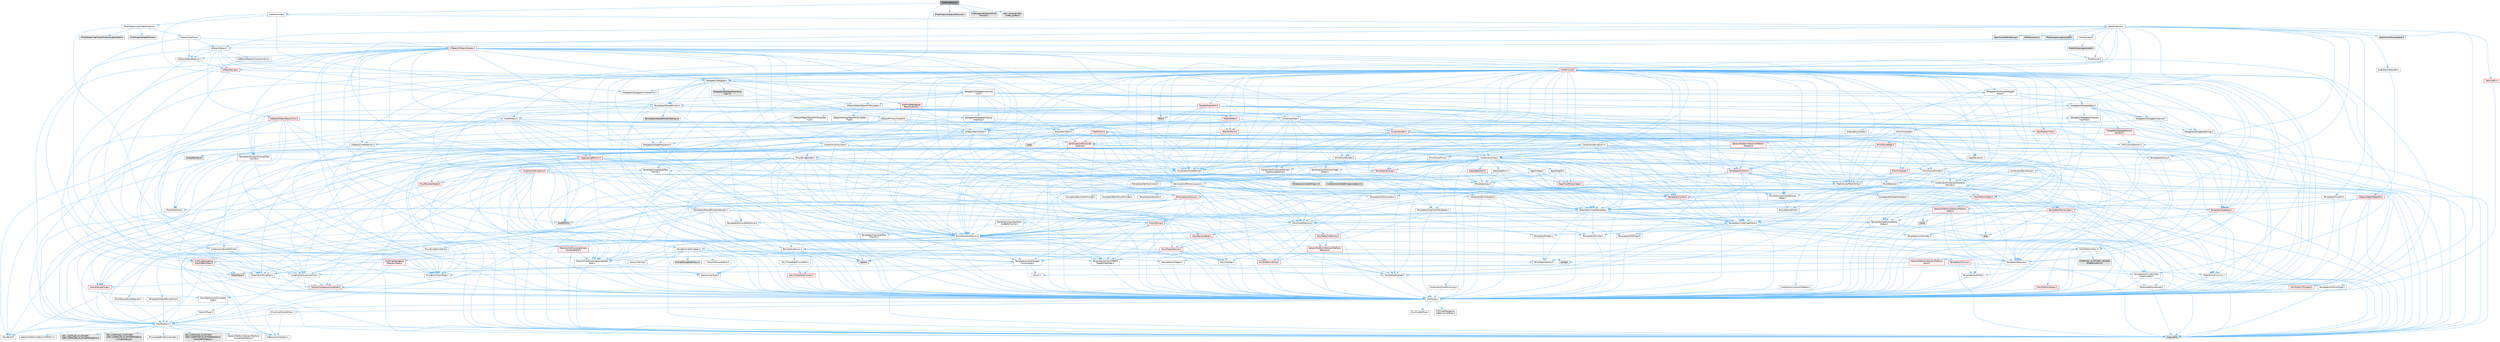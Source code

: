 digraph "VideoCapturer.h"
{
 // INTERACTIVE_SVG=YES
 // LATEX_PDF_SIZE
  bgcolor="transparent";
  edge [fontname=Helvetica,fontsize=10,labelfontname=Helvetica,labelfontsize=10];
  node [fontname=Helvetica,fontsize=10,shape=box,height=0.2,width=0.4];
  Node1 [id="Node000001",label="VideoCapturer.h",height=0.2,width=0.4,color="gray40", fillcolor="grey60", style="filled", fontcolor="black",tooltip=" "];
  Node1 -> Node2 [id="edge1_Node000001_Node000002",color="steelblue1",style="solid",tooltip=" "];
  Node2 [id="Node000002",label="Delegates/Delegate.h",height=0.2,width=0.4,color="grey40", fillcolor="white", style="filled",URL="$d4/d80/Delegate_8h.html",tooltip=" "];
  Node2 -> Node3 [id="edge2_Node000002_Node000003",color="steelblue1",style="solid",tooltip=" "];
  Node3 [id="Node000003",label="CoreTypes.h",height=0.2,width=0.4,color="grey40", fillcolor="white", style="filled",URL="$dc/dec/CoreTypes_8h.html",tooltip=" "];
  Node3 -> Node4 [id="edge3_Node000003_Node000004",color="steelblue1",style="solid",tooltip=" "];
  Node4 [id="Node000004",label="HAL/Platform.h",height=0.2,width=0.4,color="grey40", fillcolor="white", style="filled",URL="$d9/dd0/Platform_8h.html",tooltip=" "];
  Node4 -> Node5 [id="edge4_Node000004_Node000005",color="steelblue1",style="solid",tooltip=" "];
  Node5 [id="Node000005",label="Misc/Build.h",height=0.2,width=0.4,color="grey40", fillcolor="white", style="filled",URL="$d3/dbb/Build_8h.html",tooltip=" "];
  Node4 -> Node6 [id="edge5_Node000004_Node000006",color="steelblue1",style="solid",tooltip=" "];
  Node6 [id="Node000006",label="Misc/LargeWorldCoordinates.h",height=0.2,width=0.4,color="grey40", fillcolor="white", style="filled",URL="$d2/dcb/LargeWorldCoordinates_8h.html",tooltip=" "];
  Node4 -> Node7 [id="edge6_Node000004_Node000007",color="steelblue1",style="solid",tooltip=" "];
  Node7 [id="Node000007",label="type_traits",height=0.2,width=0.4,color="grey60", fillcolor="#E0E0E0", style="filled",tooltip=" "];
  Node4 -> Node8 [id="edge7_Node000004_Node000008",color="steelblue1",style="solid",tooltip=" "];
  Node8 [id="Node000008",label="PreprocessorHelpers.h",height=0.2,width=0.4,color="grey40", fillcolor="white", style="filled",URL="$db/ddb/PreprocessorHelpers_8h.html",tooltip=" "];
  Node4 -> Node9 [id="edge8_Node000004_Node000009",color="steelblue1",style="solid",tooltip=" "];
  Node9 [id="Node000009",label="UBT_COMPILED_PLATFORM\l/UBT_COMPILED_PLATFORMPlatform\lCompilerPreSetup.h",height=0.2,width=0.4,color="grey60", fillcolor="#E0E0E0", style="filled",tooltip=" "];
  Node4 -> Node10 [id="edge9_Node000004_Node000010",color="steelblue1",style="solid",tooltip=" "];
  Node10 [id="Node000010",label="GenericPlatform/GenericPlatform\lCompilerPreSetup.h",height=0.2,width=0.4,color="grey40", fillcolor="white", style="filled",URL="$d9/dc8/GenericPlatformCompilerPreSetup_8h.html",tooltip=" "];
  Node4 -> Node11 [id="edge10_Node000004_Node000011",color="steelblue1",style="solid",tooltip=" "];
  Node11 [id="Node000011",label="GenericPlatform/GenericPlatform.h",height=0.2,width=0.4,color="grey40", fillcolor="white", style="filled",URL="$d6/d84/GenericPlatform_8h.html",tooltip=" "];
  Node4 -> Node12 [id="edge11_Node000004_Node000012",color="steelblue1",style="solid",tooltip=" "];
  Node12 [id="Node000012",label="UBT_COMPILED_PLATFORM\l/UBT_COMPILED_PLATFORMPlatform.h",height=0.2,width=0.4,color="grey60", fillcolor="#E0E0E0", style="filled",tooltip=" "];
  Node4 -> Node13 [id="edge12_Node000004_Node000013",color="steelblue1",style="solid",tooltip=" "];
  Node13 [id="Node000013",label="UBT_COMPILED_PLATFORM\l/UBT_COMPILED_PLATFORMPlatform\lCompilerSetup.h",height=0.2,width=0.4,color="grey60", fillcolor="#E0E0E0", style="filled",tooltip=" "];
  Node3 -> Node14 [id="edge13_Node000003_Node000014",color="steelblue1",style="solid",tooltip=" "];
  Node14 [id="Node000014",label="ProfilingDebugging\l/UMemoryDefines.h",height=0.2,width=0.4,color="grey40", fillcolor="white", style="filled",URL="$d2/da2/UMemoryDefines_8h.html",tooltip=" "];
  Node3 -> Node15 [id="edge14_Node000003_Node000015",color="steelblue1",style="solid",tooltip=" "];
  Node15 [id="Node000015",label="Misc/CoreMiscDefines.h",height=0.2,width=0.4,color="grey40", fillcolor="white", style="filled",URL="$da/d38/CoreMiscDefines_8h.html",tooltip=" "];
  Node15 -> Node4 [id="edge15_Node000015_Node000004",color="steelblue1",style="solid",tooltip=" "];
  Node15 -> Node8 [id="edge16_Node000015_Node000008",color="steelblue1",style="solid",tooltip=" "];
  Node3 -> Node16 [id="edge17_Node000003_Node000016",color="steelblue1",style="solid",tooltip=" "];
  Node16 [id="Node000016",label="Misc/CoreDefines.h",height=0.2,width=0.4,color="grey40", fillcolor="white", style="filled",URL="$d3/dd2/CoreDefines_8h.html",tooltip=" "];
  Node2 -> Node17 [id="edge18_Node000002_Node000017",color="steelblue1",style="solid",tooltip=" "];
  Node17 [id="Node000017",label="Misc/AssertionMacros.h",height=0.2,width=0.4,color="grey40", fillcolor="white", style="filled",URL="$d0/dfa/AssertionMacros_8h.html",tooltip=" "];
  Node17 -> Node3 [id="edge19_Node000017_Node000003",color="steelblue1",style="solid",tooltip=" "];
  Node17 -> Node4 [id="edge20_Node000017_Node000004",color="steelblue1",style="solid",tooltip=" "];
  Node17 -> Node18 [id="edge21_Node000017_Node000018",color="steelblue1",style="solid",tooltip=" "];
  Node18 [id="Node000018",label="HAL/PlatformMisc.h",height=0.2,width=0.4,color="grey40", fillcolor="white", style="filled",URL="$d0/df5/PlatformMisc_8h.html",tooltip=" "];
  Node18 -> Node3 [id="edge22_Node000018_Node000003",color="steelblue1",style="solid",tooltip=" "];
  Node18 -> Node19 [id="edge23_Node000018_Node000019",color="steelblue1",style="solid",tooltip=" "];
  Node19 [id="Node000019",label="GenericPlatform/GenericPlatform\lMisc.h",height=0.2,width=0.4,color="red", fillcolor="#FFF0F0", style="filled",URL="$db/d9a/GenericPlatformMisc_8h.html",tooltip=" "];
  Node19 -> Node20 [id="edge24_Node000019_Node000020",color="steelblue1",style="solid",tooltip=" "];
  Node20 [id="Node000020",label="Containers/StringFwd.h",height=0.2,width=0.4,color="grey40", fillcolor="white", style="filled",URL="$df/d37/StringFwd_8h.html",tooltip=" "];
  Node20 -> Node3 [id="edge25_Node000020_Node000003",color="steelblue1",style="solid",tooltip=" "];
  Node20 -> Node21 [id="edge26_Node000020_Node000021",color="steelblue1",style="solid",tooltip=" "];
  Node21 [id="Node000021",label="Traits/ElementType.h",height=0.2,width=0.4,color="red", fillcolor="#FFF0F0", style="filled",URL="$d5/d4f/ElementType_8h.html",tooltip=" "];
  Node21 -> Node4 [id="edge27_Node000021_Node000004",color="steelblue1",style="solid",tooltip=" "];
  Node21 -> Node7 [id="edge28_Node000021_Node000007",color="steelblue1",style="solid",tooltip=" "];
  Node20 -> Node23 [id="edge29_Node000020_Node000023",color="steelblue1",style="solid",tooltip=" "];
  Node23 [id="Node000023",label="Traits/IsContiguousContainer.h",height=0.2,width=0.4,color="red", fillcolor="#FFF0F0", style="filled",URL="$d5/d3c/IsContiguousContainer_8h.html",tooltip=" "];
  Node23 -> Node3 [id="edge30_Node000023_Node000003",color="steelblue1",style="solid",tooltip=" "];
  Node23 -> Node24 [id="edge31_Node000023_Node000024",color="steelblue1",style="solid",tooltip=" "];
  Node24 [id="Node000024",label="Misc/StaticAssertComplete\lType.h",height=0.2,width=0.4,color="grey40", fillcolor="white", style="filled",URL="$d5/d4e/StaticAssertCompleteType_8h.html",tooltip=" "];
  Node19 -> Node3 [id="edge32_Node000019_Node000003",color="steelblue1",style="solid",tooltip=" "];
  Node19 -> Node40 [id="edge33_Node000019_Node000040",color="steelblue1",style="solid",tooltip=" "];
  Node40 [id="Node000040",label="Math/NumericLimits.h",height=0.2,width=0.4,color="grey40", fillcolor="white", style="filled",URL="$df/d1b/NumericLimits_8h.html",tooltip=" "];
  Node40 -> Node3 [id="edge34_Node000040_Node000003",color="steelblue1",style="solid",tooltip=" "];
  Node19 -> Node42 [id="edge35_Node000019_Node000042",color="steelblue1",style="solid",tooltip=" "];
  Node42 [id="Node000042",label="Misc/EnumClassFlags.h",height=0.2,width=0.4,color="grey40", fillcolor="white", style="filled",URL="$d8/de7/EnumClassFlags_8h.html",tooltip=" "];
  Node18 -> Node45 [id="edge36_Node000018_Node000045",color="steelblue1",style="solid",tooltip=" "];
  Node45 [id="Node000045",label="COMPILED_PLATFORM_HEADER\l(PlatformMisc.h)",height=0.2,width=0.4,color="grey60", fillcolor="#E0E0E0", style="filled",tooltip=" "];
  Node18 -> Node46 [id="edge37_Node000018_Node000046",color="steelblue1",style="solid",tooltip=" "];
  Node46 [id="Node000046",label="ProfilingDebugging\l/CpuProfilerTrace.h",height=0.2,width=0.4,color="red", fillcolor="#FFF0F0", style="filled",URL="$da/dcb/CpuProfilerTrace_8h.html",tooltip=" "];
  Node46 -> Node3 [id="edge38_Node000046_Node000003",color="steelblue1",style="solid",tooltip=" "];
  Node46 -> Node26 [id="edge39_Node000046_Node000026",color="steelblue1",style="solid",tooltip=" "];
  Node26 [id="Node000026",label="Containers/ContainersFwd.h",height=0.2,width=0.4,color="grey40", fillcolor="white", style="filled",URL="$d4/d0a/ContainersFwd_8h.html",tooltip=" "];
  Node26 -> Node4 [id="edge40_Node000026_Node000004",color="steelblue1",style="solid",tooltip=" "];
  Node26 -> Node3 [id="edge41_Node000026_Node000003",color="steelblue1",style="solid",tooltip=" "];
  Node26 -> Node23 [id="edge42_Node000026_Node000023",color="steelblue1",style="solid",tooltip=" "];
  Node46 -> Node8 [id="edge43_Node000046_Node000008",color="steelblue1",style="solid",tooltip=" "];
  Node46 -> Node5 [id="edge44_Node000046_Node000005",color="steelblue1",style="solid",tooltip=" "];
  Node46 -> Node53 [id="edge45_Node000046_Node000053",color="steelblue1",style="solid",tooltip=" "];
  Node53 [id="Node000053",label="Trace/Trace.h",height=0.2,width=0.4,color="grey60", fillcolor="#E0E0E0", style="filled",tooltip=" "];
  Node17 -> Node8 [id="edge46_Node000017_Node000008",color="steelblue1",style="solid",tooltip=" "];
  Node17 -> Node54 [id="edge47_Node000017_Node000054",color="steelblue1",style="solid",tooltip=" "];
  Node54 [id="Node000054",label="Templates/EnableIf.h",height=0.2,width=0.4,color="grey40", fillcolor="white", style="filled",URL="$d7/d60/EnableIf_8h.html",tooltip=" "];
  Node54 -> Node3 [id="edge48_Node000054_Node000003",color="steelblue1",style="solid",tooltip=" "];
  Node17 -> Node55 [id="edge49_Node000017_Node000055",color="steelblue1",style="solid",tooltip=" "];
  Node55 [id="Node000055",label="Templates/IsArrayOrRefOf\lTypeByPredicate.h",height=0.2,width=0.4,color="grey40", fillcolor="white", style="filled",URL="$d6/da1/IsArrayOrRefOfTypeByPredicate_8h.html",tooltip=" "];
  Node55 -> Node3 [id="edge50_Node000055_Node000003",color="steelblue1",style="solid",tooltip=" "];
  Node17 -> Node56 [id="edge51_Node000017_Node000056",color="steelblue1",style="solid",tooltip=" "];
  Node56 [id="Node000056",label="Templates/IsValidVariadic\lFunctionArg.h",height=0.2,width=0.4,color="grey40", fillcolor="white", style="filled",URL="$d0/dc8/IsValidVariadicFunctionArg_8h.html",tooltip=" "];
  Node56 -> Node3 [id="edge52_Node000056_Node000003",color="steelblue1",style="solid",tooltip=" "];
  Node56 -> Node57 [id="edge53_Node000056_Node000057",color="steelblue1",style="solid",tooltip=" "];
  Node57 [id="Node000057",label="IsEnum.h",height=0.2,width=0.4,color="grey40", fillcolor="white", style="filled",URL="$d4/de5/IsEnum_8h.html",tooltip=" "];
  Node56 -> Node7 [id="edge54_Node000056_Node000007",color="steelblue1",style="solid",tooltip=" "];
  Node17 -> Node58 [id="edge55_Node000017_Node000058",color="steelblue1",style="solid",tooltip=" "];
  Node58 [id="Node000058",label="Traits/IsCharEncodingCompatible\lWith.h",height=0.2,width=0.4,color="grey40", fillcolor="white", style="filled",URL="$df/dd1/IsCharEncodingCompatibleWith_8h.html",tooltip=" "];
  Node58 -> Node7 [id="edge56_Node000058_Node000007",color="steelblue1",style="solid",tooltip=" "];
  Node58 -> Node59 [id="edge57_Node000058_Node000059",color="steelblue1",style="solid",tooltip=" "];
  Node59 [id="Node000059",label="Traits/IsCharType.h",height=0.2,width=0.4,color="grey40", fillcolor="white", style="filled",URL="$db/d51/IsCharType_8h.html",tooltip=" "];
  Node59 -> Node3 [id="edge58_Node000059_Node000003",color="steelblue1",style="solid",tooltip=" "];
  Node17 -> Node60 [id="edge59_Node000017_Node000060",color="steelblue1",style="solid",tooltip=" "];
  Node60 [id="Node000060",label="Misc/VarArgs.h",height=0.2,width=0.4,color="grey40", fillcolor="white", style="filled",URL="$d5/d6f/VarArgs_8h.html",tooltip=" "];
  Node60 -> Node3 [id="edge60_Node000060_Node000003",color="steelblue1",style="solid",tooltip=" "];
  Node17 -> Node61 [id="edge61_Node000017_Node000061",color="steelblue1",style="solid",tooltip=" "];
  Node61 [id="Node000061",label="String/FormatStringSan.h",height=0.2,width=0.4,color="grey40", fillcolor="white", style="filled",URL="$d3/d8b/FormatStringSan_8h.html",tooltip=" "];
  Node61 -> Node7 [id="edge62_Node000061_Node000007",color="steelblue1",style="solid",tooltip=" "];
  Node61 -> Node3 [id="edge63_Node000061_Node000003",color="steelblue1",style="solid",tooltip=" "];
  Node61 -> Node62 [id="edge64_Node000061_Node000062",color="steelblue1",style="solid",tooltip=" "];
  Node62 [id="Node000062",label="Templates/Requires.h",height=0.2,width=0.4,color="grey40", fillcolor="white", style="filled",URL="$dc/d96/Requires_8h.html",tooltip=" "];
  Node62 -> Node54 [id="edge65_Node000062_Node000054",color="steelblue1",style="solid",tooltip=" "];
  Node62 -> Node7 [id="edge66_Node000062_Node000007",color="steelblue1",style="solid",tooltip=" "];
  Node61 -> Node63 [id="edge67_Node000061_Node000063",color="steelblue1",style="solid",tooltip=" "];
  Node63 [id="Node000063",label="Templates/Identity.h",height=0.2,width=0.4,color="grey40", fillcolor="white", style="filled",URL="$d0/dd5/Identity_8h.html",tooltip=" "];
  Node61 -> Node56 [id="edge68_Node000061_Node000056",color="steelblue1",style="solid",tooltip=" "];
  Node61 -> Node59 [id="edge69_Node000061_Node000059",color="steelblue1",style="solid",tooltip=" "];
  Node61 -> Node64 [id="edge70_Node000061_Node000064",color="steelblue1",style="solid",tooltip=" "];
  Node64 [id="Node000064",label="Traits/IsTEnumAsByte.h",height=0.2,width=0.4,color="grey40", fillcolor="white", style="filled",URL="$d1/de6/IsTEnumAsByte_8h.html",tooltip=" "];
  Node61 -> Node65 [id="edge71_Node000061_Node000065",color="steelblue1",style="solid",tooltip=" "];
  Node65 [id="Node000065",label="Traits/IsTString.h",height=0.2,width=0.4,color="grey40", fillcolor="white", style="filled",URL="$d0/df8/IsTString_8h.html",tooltip=" "];
  Node65 -> Node26 [id="edge72_Node000065_Node000026",color="steelblue1",style="solid",tooltip=" "];
  Node61 -> Node26 [id="edge73_Node000061_Node000026",color="steelblue1",style="solid",tooltip=" "];
  Node61 -> Node66 [id="edge74_Node000061_Node000066",color="steelblue1",style="solid",tooltip=" "];
  Node66 [id="Node000066",label="FormatStringSanErrors.inl",height=0.2,width=0.4,color="grey60", fillcolor="#E0E0E0", style="filled",tooltip=" "];
  Node17 -> Node67 [id="edge75_Node000017_Node000067",color="steelblue1",style="solid",tooltip=" "];
  Node67 [id="Node000067",label="atomic",height=0.2,width=0.4,color="grey60", fillcolor="#E0E0E0", style="filled",tooltip=" "];
  Node2 -> Node68 [id="edge76_Node000002_Node000068",color="steelblue1",style="solid",tooltip=" "];
  Node68 [id="Node000068",label="UObject/NameTypes.h",height=0.2,width=0.4,color="grey40", fillcolor="white", style="filled",URL="$d6/d35/NameTypes_8h.html",tooltip=" "];
  Node68 -> Node3 [id="edge77_Node000068_Node000003",color="steelblue1",style="solid",tooltip=" "];
  Node68 -> Node17 [id="edge78_Node000068_Node000017",color="steelblue1",style="solid",tooltip=" "];
  Node68 -> Node69 [id="edge79_Node000068_Node000069",color="steelblue1",style="solid",tooltip=" "];
  Node69 [id="Node000069",label="HAL/UnrealMemory.h",height=0.2,width=0.4,color="grey40", fillcolor="white", style="filled",URL="$d9/d96/UnrealMemory_8h.html",tooltip=" "];
  Node69 -> Node3 [id="edge80_Node000069_Node000003",color="steelblue1",style="solid",tooltip=" "];
  Node69 -> Node70 [id="edge81_Node000069_Node000070",color="steelblue1",style="solid",tooltip=" "];
  Node70 [id="Node000070",label="GenericPlatform/GenericPlatform\lMemory.h",height=0.2,width=0.4,color="red", fillcolor="#FFF0F0", style="filled",URL="$dd/d22/GenericPlatformMemory_8h.html",tooltip=" "];
  Node70 -> Node3 [id="edge82_Node000070_Node000003",color="steelblue1",style="solid",tooltip=" "];
  Node70 -> Node71 [id="edge83_Node000070_Node000071",color="steelblue1",style="solid",tooltip=" "];
  Node71 [id="Node000071",label="HAL/PlatformString.h",height=0.2,width=0.4,color="red", fillcolor="#FFF0F0", style="filled",URL="$db/db5/PlatformString_8h.html",tooltip=" "];
  Node71 -> Node3 [id="edge84_Node000071_Node000003",color="steelblue1",style="solid",tooltip=" "];
  Node70 -> Node39 [id="edge85_Node000070_Node000039",color="steelblue1",style="solid",tooltip=" "];
  Node39 [id="Node000039",label="string.h",height=0.2,width=0.4,color="grey60", fillcolor="#E0E0E0", style="filled",tooltip=" "];
  Node69 -> Node73 [id="edge86_Node000069_Node000073",color="steelblue1",style="solid",tooltip=" "];
  Node73 [id="Node000073",label="HAL/MemoryBase.h",height=0.2,width=0.4,color="red", fillcolor="#FFF0F0", style="filled",URL="$d6/d9f/MemoryBase_8h.html",tooltip=" "];
  Node73 -> Node3 [id="edge87_Node000073_Node000003",color="steelblue1",style="solid",tooltip=" "];
  Node73 -> Node75 [id="edge88_Node000073_Node000075",color="steelblue1",style="solid",tooltip=" "];
  Node75 [id="Node000075",label="Misc/OutputDevice.h",height=0.2,width=0.4,color="red", fillcolor="#FFF0F0", style="filled",URL="$d7/d32/OutputDevice_8h.html",tooltip=" "];
  Node75 -> Node3 [id="edge89_Node000075_Node000003",color="steelblue1",style="solid",tooltip=" "];
  Node75 -> Node60 [id="edge90_Node000075_Node000060",color="steelblue1",style="solid",tooltip=" "];
  Node75 -> Node55 [id="edge91_Node000075_Node000055",color="steelblue1",style="solid",tooltip=" "];
  Node75 -> Node56 [id="edge92_Node000075_Node000056",color="steelblue1",style="solid",tooltip=" "];
  Node75 -> Node58 [id="edge93_Node000075_Node000058",color="steelblue1",style="solid",tooltip=" "];
  Node73 -> Node77 [id="edge94_Node000073_Node000077",color="steelblue1",style="solid",tooltip=" "];
  Node77 [id="Node000077",label="Templates/Atomic.h",height=0.2,width=0.4,color="grey40", fillcolor="white", style="filled",URL="$d3/d91/Atomic_8h.html",tooltip=" "];
  Node77 -> Node78 [id="edge95_Node000077_Node000078",color="steelblue1",style="solid",tooltip=" "];
  Node78 [id="Node000078",label="HAL/ThreadSafeCounter.h",height=0.2,width=0.4,color="red", fillcolor="#FFF0F0", style="filled",URL="$dc/dc9/ThreadSafeCounter_8h.html",tooltip=" "];
  Node78 -> Node3 [id="edge96_Node000078_Node000003",color="steelblue1",style="solid",tooltip=" "];
  Node77 -> Node79 [id="edge97_Node000077_Node000079",color="steelblue1",style="solid",tooltip=" "];
  Node79 [id="Node000079",label="HAL/ThreadSafeCounter64.h",height=0.2,width=0.4,color="grey40", fillcolor="white", style="filled",URL="$d0/d12/ThreadSafeCounter64_8h.html",tooltip=" "];
  Node79 -> Node3 [id="edge98_Node000079_Node000003",color="steelblue1",style="solid",tooltip=" "];
  Node79 -> Node78 [id="edge99_Node000079_Node000078",color="steelblue1",style="solid",tooltip=" "];
  Node77 -> Node80 [id="edge100_Node000077_Node000080",color="steelblue1",style="solid",tooltip=" "];
  Node80 [id="Node000080",label="Templates/IsIntegral.h",height=0.2,width=0.4,color="grey40", fillcolor="white", style="filled",URL="$da/d64/IsIntegral_8h.html",tooltip=" "];
  Node80 -> Node3 [id="edge101_Node000080_Node000003",color="steelblue1",style="solid",tooltip=" "];
  Node77 -> Node81 [id="edge102_Node000077_Node000081",color="steelblue1",style="solid",tooltip=" "];
  Node81 [id="Node000081",label="Templates/IsTrivial.h",height=0.2,width=0.4,color="red", fillcolor="#FFF0F0", style="filled",URL="$da/d4c/IsTrivial_8h.html",tooltip=" "];
  Node81 -> Node82 [id="edge103_Node000081_Node000082",color="steelblue1",style="solid",tooltip=" "];
  Node82 [id="Node000082",label="Templates/AndOrNot.h",height=0.2,width=0.4,color="grey40", fillcolor="white", style="filled",URL="$db/d0a/AndOrNot_8h.html",tooltip=" "];
  Node82 -> Node3 [id="edge104_Node000082_Node000003",color="steelblue1",style="solid",tooltip=" "];
  Node81 -> Node83 [id="edge105_Node000081_Node000083",color="steelblue1",style="solid",tooltip=" "];
  Node83 [id="Node000083",label="Templates/IsTriviallyCopy\lConstructible.h",height=0.2,width=0.4,color="grey40", fillcolor="white", style="filled",URL="$d3/d78/IsTriviallyCopyConstructible_8h.html",tooltip=" "];
  Node83 -> Node3 [id="edge106_Node000083_Node000003",color="steelblue1",style="solid",tooltip=" "];
  Node83 -> Node7 [id="edge107_Node000083_Node000007",color="steelblue1",style="solid",tooltip=" "];
  Node81 -> Node7 [id="edge108_Node000081_Node000007",color="steelblue1",style="solid",tooltip=" "];
  Node77 -> Node85 [id="edge109_Node000077_Node000085",color="steelblue1",style="solid",tooltip=" "];
  Node85 [id="Node000085",label="Traits/IntType.h",height=0.2,width=0.4,color="grey40", fillcolor="white", style="filled",URL="$d7/deb/IntType_8h.html",tooltip=" "];
  Node85 -> Node4 [id="edge110_Node000085_Node000004",color="steelblue1",style="solid",tooltip=" "];
  Node77 -> Node67 [id="edge111_Node000077_Node000067",color="steelblue1",style="solid",tooltip=" "];
  Node69 -> Node86 [id="edge112_Node000069_Node000086",color="steelblue1",style="solid",tooltip=" "];
  Node86 [id="Node000086",label="HAL/PlatformMemory.h",height=0.2,width=0.4,color="red", fillcolor="#FFF0F0", style="filled",URL="$de/d68/PlatformMemory_8h.html",tooltip=" "];
  Node86 -> Node3 [id="edge113_Node000086_Node000003",color="steelblue1",style="solid",tooltip=" "];
  Node86 -> Node70 [id="edge114_Node000086_Node000070",color="steelblue1",style="solid",tooltip=" "];
  Node69 -> Node88 [id="edge115_Node000069_Node000088",color="steelblue1",style="solid",tooltip=" "];
  Node88 [id="Node000088",label="ProfilingDebugging\l/MemoryTrace.h",height=0.2,width=0.4,color="red", fillcolor="#FFF0F0", style="filled",URL="$da/dd7/MemoryTrace_8h.html",tooltip=" "];
  Node88 -> Node4 [id="edge116_Node000088_Node000004",color="steelblue1",style="solid",tooltip=" "];
  Node88 -> Node42 [id="edge117_Node000088_Node000042",color="steelblue1",style="solid",tooltip=" "];
  Node88 -> Node53 [id="edge118_Node000088_Node000053",color="steelblue1",style="solid",tooltip=" "];
  Node69 -> Node89 [id="edge119_Node000069_Node000089",color="steelblue1",style="solid",tooltip=" "];
  Node89 [id="Node000089",label="Templates/IsPointer.h",height=0.2,width=0.4,color="grey40", fillcolor="white", style="filled",URL="$d7/d05/IsPointer_8h.html",tooltip=" "];
  Node89 -> Node3 [id="edge120_Node000089_Node000003",color="steelblue1",style="solid",tooltip=" "];
  Node68 -> Node90 [id="edge121_Node000068_Node000090",color="steelblue1",style="solid",tooltip=" "];
  Node90 [id="Node000090",label="Templates/UnrealTypeTraits.h",height=0.2,width=0.4,color="grey40", fillcolor="white", style="filled",URL="$d2/d2d/UnrealTypeTraits_8h.html",tooltip=" "];
  Node90 -> Node3 [id="edge122_Node000090_Node000003",color="steelblue1",style="solid",tooltip=" "];
  Node90 -> Node89 [id="edge123_Node000090_Node000089",color="steelblue1",style="solid",tooltip=" "];
  Node90 -> Node17 [id="edge124_Node000090_Node000017",color="steelblue1",style="solid",tooltip=" "];
  Node90 -> Node82 [id="edge125_Node000090_Node000082",color="steelblue1",style="solid",tooltip=" "];
  Node90 -> Node54 [id="edge126_Node000090_Node000054",color="steelblue1",style="solid",tooltip=" "];
  Node90 -> Node91 [id="edge127_Node000090_Node000091",color="steelblue1",style="solid",tooltip=" "];
  Node91 [id="Node000091",label="Templates/IsArithmetic.h",height=0.2,width=0.4,color="grey40", fillcolor="white", style="filled",URL="$d2/d5d/IsArithmetic_8h.html",tooltip=" "];
  Node91 -> Node3 [id="edge128_Node000091_Node000003",color="steelblue1",style="solid",tooltip=" "];
  Node90 -> Node57 [id="edge129_Node000090_Node000057",color="steelblue1",style="solid",tooltip=" "];
  Node90 -> Node92 [id="edge130_Node000090_Node000092",color="steelblue1",style="solid",tooltip=" "];
  Node92 [id="Node000092",label="Templates/Models.h",height=0.2,width=0.4,color="grey40", fillcolor="white", style="filled",URL="$d3/d0c/Models_8h.html",tooltip=" "];
  Node92 -> Node63 [id="edge131_Node000092_Node000063",color="steelblue1",style="solid",tooltip=" "];
  Node90 -> Node93 [id="edge132_Node000090_Node000093",color="steelblue1",style="solid",tooltip=" "];
  Node93 [id="Node000093",label="Templates/IsPODType.h",height=0.2,width=0.4,color="grey40", fillcolor="white", style="filled",URL="$d7/db1/IsPODType_8h.html",tooltip=" "];
  Node93 -> Node3 [id="edge133_Node000093_Node000003",color="steelblue1",style="solid",tooltip=" "];
  Node90 -> Node94 [id="edge134_Node000090_Node000094",color="steelblue1",style="solid",tooltip=" "];
  Node94 [id="Node000094",label="Templates/IsUECoreType.h",height=0.2,width=0.4,color="grey40", fillcolor="white", style="filled",URL="$d1/db8/IsUECoreType_8h.html",tooltip=" "];
  Node94 -> Node3 [id="edge135_Node000094_Node000003",color="steelblue1",style="solid",tooltip=" "];
  Node94 -> Node7 [id="edge136_Node000094_Node000007",color="steelblue1",style="solid",tooltip=" "];
  Node90 -> Node83 [id="edge137_Node000090_Node000083",color="steelblue1",style="solid",tooltip=" "];
  Node68 -> Node95 [id="edge138_Node000068_Node000095",color="steelblue1",style="solid",tooltip=" "];
  Node95 [id="Node000095",label="Templates/UnrealTemplate.h",height=0.2,width=0.4,color="grey40", fillcolor="white", style="filled",URL="$d4/d24/UnrealTemplate_8h.html",tooltip=" "];
  Node95 -> Node3 [id="edge139_Node000095_Node000003",color="steelblue1",style="solid",tooltip=" "];
  Node95 -> Node89 [id="edge140_Node000095_Node000089",color="steelblue1",style="solid",tooltip=" "];
  Node95 -> Node69 [id="edge141_Node000095_Node000069",color="steelblue1",style="solid",tooltip=" "];
  Node95 -> Node96 [id="edge142_Node000095_Node000096",color="steelblue1",style="solid",tooltip=" "];
  Node96 [id="Node000096",label="Templates/CopyQualifiers\lAndRefsFromTo.h",height=0.2,width=0.4,color="grey40", fillcolor="white", style="filled",URL="$d3/db3/CopyQualifiersAndRefsFromTo_8h.html",tooltip=" "];
  Node96 -> Node97 [id="edge143_Node000096_Node000097",color="steelblue1",style="solid",tooltip=" "];
  Node97 [id="Node000097",label="Templates/CopyQualifiers\lFromTo.h",height=0.2,width=0.4,color="grey40", fillcolor="white", style="filled",URL="$d5/db4/CopyQualifiersFromTo_8h.html",tooltip=" "];
  Node95 -> Node90 [id="edge144_Node000095_Node000090",color="steelblue1",style="solid",tooltip=" "];
  Node95 -> Node98 [id="edge145_Node000095_Node000098",color="steelblue1",style="solid",tooltip=" "];
  Node98 [id="Node000098",label="Templates/RemoveReference.h",height=0.2,width=0.4,color="grey40", fillcolor="white", style="filled",URL="$da/dbe/RemoveReference_8h.html",tooltip=" "];
  Node98 -> Node3 [id="edge146_Node000098_Node000003",color="steelblue1",style="solid",tooltip=" "];
  Node95 -> Node62 [id="edge147_Node000095_Node000062",color="steelblue1",style="solid",tooltip=" "];
  Node95 -> Node99 [id="edge148_Node000095_Node000099",color="steelblue1",style="solid",tooltip=" "];
  Node99 [id="Node000099",label="Templates/TypeCompatible\lBytes.h",height=0.2,width=0.4,color="grey40", fillcolor="white", style="filled",URL="$df/d0a/TypeCompatibleBytes_8h.html",tooltip=" "];
  Node99 -> Node3 [id="edge149_Node000099_Node000003",color="steelblue1",style="solid",tooltip=" "];
  Node99 -> Node39 [id="edge150_Node000099_Node000039",color="steelblue1",style="solid",tooltip=" "];
  Node99 -> Node31 [id="edge151_Node000099_Node000031",color="steelblue1",style="solid",tooltip=" "];
  Node31 [id="Node000031",label="new",height=0.2,width=0.4,color="grey60", fillcolor="#E0E0E0", style="filled",tooltip=" "];
  Node99 -> Node7 [id="edge152_Node000099_Node000007",color="steelblue1",style="solid",tooltip=" "];
  Node95 -> Node63 [id="edge153_Node000095_Node000063",color="steelblue1",style="solid",tooltip=" "];
  Node95 -> Node23 [id="edge154_Node000095_Node000023",color="steelblue1",style="solid",tooltip=" "];
  Node95 -> Node100 [id="edge155_Node000095_Node000100",color="steelblue1",style="solid",tooltip=" "];
  Node100 [id="Node000100",label="Traits/UseBitwiseSwap.h",height=0.2,width=0.4,color="grey40", fillcolor="white", style="filled",URL="$db/df3/UseBitwiseSwap_8h.html",tooltip=" "];
  Node100 -> Node3 [id="edge156_Node000100_Node000003",color="steelblue1",style="solid",tooltip=" "];
  Node100 -> Node7 [id="edge157_Node000100_Node000007",color="steelblue1",style="solid",tooltip=" "];
  Node95 -> Node7 [id="edge158_Node000095_Node000007",color="steelblue1",style="solid",tooltip=" "];
  Node68 -> Node101 [id="edge159_Node000068_Node000101",color="steelblue1",style="solid",tooltip=" "];
  Node101 [id="Node000101",label="Containers/UnrealString.h",height=0.2,width=0.4,color="grey40", fillcolor="white", style="filled",URL="$d5/dba/UnrealString_8h.html",tooltip=" "];
  Node101 -> Node102 [id="edge160_Node000101_Node000102",color="steelblue1",style="solid",tooltip=" "];
  Node102 [id="Node000102",label="Containers/UnrealStringIncludes.h.inl",height=0.2,width=0.4,color="grey60", fillcolor="#E0E0E0", style="filled",tooltip=" "];
  Node101 -> Node103 [id="edge161_Node000101_Node000103",color="steelblue1",style="solid",tooltip=" "];
  Node103 [id="Node000103",label="Containers/UnrealString.h.inl",height=0.2,width=0.4,color="grey60", fillcolor="#E0E0E0", style="filled",tooltip=" "];
  Node101 -> Node104 [id="edge162_Node000101_Node000104",color="steelblue1",style="solid",tooltip=" "];
  Node104 [id="Node000104",label="Misc/StringFormatArg.h",height=0.2,width=0.4,color="grey40", fillcolor="white", style="filled",URL="$d2/d16/StringFormatArg_8h.html",tooltip=" "];
  Node104 -> Node26 [id="edge163_Node000104_Node000026",color="steelblue1",style="solid",tooltip=" "];
  Node68 -> Node105 [id="edge164_Node000068_Node000105",color="steelblue1",style="solid",tooltip=" "];
  Node105 [id="Node000105",label="HAL/CriticalSection.h",height=0.2,width=0.4,color="grey40", fillcolor="white", style="filled",URL="$d6/d90/CriticalSection_8h.html",tooltip=" "];
  Node105 -> Node106 [id="edge165_Node000105_Node000106",color="steelblue1",style="solid",tooltip=" "];
  Node106 [id="Node000106",label="HAL/PlatformMutex.h",height=0.2,width=0.4,color="red", fillcolor="#FFF0F0", style="filled",URL="$d9/d0b/PlatformMutex_8h.html",tooltip=" "];
  Node106 -> Node3 [id="edge166_Node000106_Node000003",color="steelblue1",style="solid",tooltip=" "];
  Node68 -> Node108 [id="edge167_Node000068_Node000108",color="steelblue1",style="solid",tooltip=" "];
  Node108 [id="Node000108",label="Containers/StringConv.h",height=0.2,width=0.4,color="grey40", fillcolor="white", style="filled",URL="$d3/ddf/StringConv_8h.html",tooltip=" "];
  Node108 -> Node3 [id="edge168_Node000108_Node000003",color="steelblue1",style="solid",tooltip=" "];
  Node108 -> Node17 [id="edge169_Node000108_Node000017",color="steelblue1",style="solid",tooltip=" "];
  Node108 -> Node109 [id="edge170_Node000108_Node000109",color="steelblue1",style="solid",tooltip=" "];
  Node109 [id="Node000109",label="Containers/ContainerAllocation\lPolicies.h",height=0.2,width=0.4,color="grey40", fillcolor="white", style="filled",URL="$d7/dff/ContainerAllocationPolicies_8h.html",tooltip=" "];
  Node109 -> Node3 [id="edge171_Node000109_Node000003",color="steelblue1",style="solid",tooltip=" "];
  Node109 -> Node110 [id="edge172_Node000109_Node000110",color="steelblue1",style="solid",tooltip=" "];
  Node110 [id="Node000110",label="Containers/ContainerHelpers.h",height=0.2,width=0.4,color="grey40", fillcolor="white", style="filled",URL="$d7/d33/ContainerHelpers_8h.html",tooltip=" "];
  Node110 -> Node3 [id="edge173_Node000110_Node000003",color="steelblue1",style="solid",tooltip=" "];
  Node109 -> Node109 [id="edge174_Node000109_Node000109",color="steelblue1",style="solid",tooltip=" "];
  Node109 -> Node111 [id="edge175_Node000109_Node000111",color="steelblue1",style="solid",tooltip=" "];
  Node111 [id="Node000111",label="HAL/PlatformMath.h",height=0.2,width=0.4,color="red", fillcolor="#FFF0F0", style="filled",URL="$dc/d53/PlatformMath_8h.html",tooltip=" "];
  Node111 -> Node3 [id="edge176_Node000111_Node000003",color="steelblue1",style="solid",tooltip=" "];
  Node111 -> Node112 [id="edge177_Node000111_Node000112",color="steelblue1",style="solid",tooltip=" "];
  Node112 [id="Node000112",label="GenericPlatform/GenericPlatform\lMath.h",height=0.2,width=0.4,color="red", fillcolor="#FFF0F0", style="filled",URL="$d5/d79/GenericPlatformMath_8h.html",tooltip=" "];
  Node112 -> Node3 [id="edge178_Node000112_Node000003",color="steelblue1",style="solid",tooltip=" "];
  Node112 -> Node26 [id="edge179_Node000112_Node000026",color="steelblue1",style="solid",tooltip=" "];
  Node112 -> Node82 [id="edge180_Node000112_Node000082",color="steelblue1",style="solid",tooltip=" "];
  Node112 -> Node90 [id="edge181_Node000112_Node000090",color="steelblue1",style="solid",tooltip=" "];
  Node112 -> Node62 [id="edge182_Node000112_Node000062",color="steelblue1",style="solid",tooltip=" "];
  Node112 -> Node99 [id="edge183_Node000112_Node000099",color="steelblue1",style="solid",tooltip=" "];
  Node112 -> Node117 [id="edge184_Node000112_Node000117",color="steelblue1",style="solid",tooltip=" "];
  Node117 [id="Node000117",label="limits",height=0.2,width=0.4,color="grey60", fillcolor="#E0E0E0", style="filled",tooltip=" "];
  Node112 -> Node7 [id="edge185_Node000112_Node000007",color="steelblue1",style="solid",tooltip=" "];
  Node109 -> Node69 [id="edge186_Node000109_Node000069",color="steelblue1",style="solid",tooltip=" "];
  Node109 -> Node40 [id="edge187_Node000109_Node000040",color="steelblue1",style="solid",tooltip=" "];
  Node109 -> Node17 [id="edge188_Node000109_Node000017",color="steelblue1",style="solid",tooltip=" "];
  Node109 -> Node119 [id="edge189_Node000109_Node000119",color="steelblue1",style="solid",tooltip=" "];
  Node119 [id="Node000119",label="Templates/IsPolymorphic.h",height=0.2,width=0.4,color="grey40", fillcolor="white", style="filled",URL="$dc/d20/IsPolymorphic_8h.html",tooltip=" "];
  Node109 -> Node120 [id="edge190_Node000109_Node000120",color="steelblue1",style="solid",tooltip=" "];
  Node120 [id="Node000120",label="Templates/MemoryOps.h",height=0.2,width=0.4,color="red", fillcolor="#FFF0F0", style="filled",URL="$db/dea/MemoryOps_8h.html",tooltip=" "];
  Node120 -> Node3 [id="edge191_Node000120_Node000003",color="steelblue1",style="solid",tooltip=" "];
  Node120 -> Node69 [id="edge192_Node000120_Node000069",color="steelblue1",style="solid",tooltip=" "];
  Node120 -> Node83 [id="edge193_Node000120_Node000083",color="steelblue1",style="solid",tooltip=" "];
  Node120 -> Node62 [id="edge194_Node000120_Node000062",color="steelblue1",style="solid",tooltip=" "];
  Node120 -> Node90 [id="edge195_Node000120_Node000090",color="steelblue1",style="solid",tooltip=" "];
  Node120 -> Node100 [id="edge196_Node000120_Node000100",color="steelblue1",style="solid",tooltip=" "];
  Node120 -> Node31 [id="edge197_Node000120_Node000031",color="steelblue1",style="solid",tooltip=" "];
  Node120 -> Node7 [id="edge198_Node000120_Node000007",color="steelblue1",style="solid",tooltip=" "];
  Node109 -> Node99 [id="edge199_Node000109_Node000099",color="steelblue1",style="solid",tooltip=" "];
  Node109 -> Node7 [id="edge200_Node000109_Node000007",color="steelblue1",style="solid",tooltip=" "];
  Node108 -> Node121 [id="edge201_Node000108_Node000121",color="steelblue1",style="solid",tooltip=" "];
  Node121 [id="Node000121",label="Containers/Array.h",height=0.2,width=0.4,color="grey40", fillcolor="white", style="filled",URL="$df/dd0/Array_8h.html",tooltip=" "];
  Node121 -> Node3 [id="edge202_Node000121_Node000003",color="steelblue1",style="solid",tooltip=" "];
  Node121 -> Node17 [id="edge203_Node000121_Node000017",color="steelblue1",style="solid",tooltip=" "];
  Node121 -> Node122 [id="edge204_Node000121_Node000122",color="steelblue1",style="solid",tooltip=" "];
  Node122 [id="Node000122",label="Misc/IntrusiveUnsetOptional\lState.h",height=0.2,width=0.4,color="grey40", fillcolor="white", style="filled",URL="$d2/d0a/IntrusiveUnsetOptionalState_8h.html",tooltip=" "];
  Node122 -> Node123 [id="edge205_Node000122_Node000123",color="steelblue1",style="solid",tooltip=" "];
  Node123 [id="Node000123",label="Misc/OptionalFwd.h",height=0.2,width=0.4,color="grey40", fillcolor="white", style="filled",URL="$dc/d50/OptionalFwd_8h.html",tooltip=" "];
  Node121 -> Node124 [id="edge206_Node000121_Node000124",color="steelblue1",style="solid",tooltip=" "];
  Node124 [id="Node000124",label="Misc/ReverseIterate.h",height=0.2,width=0.4,color="red", fillcolor="#FFF0F0", style="filled",URL="$db/de3/ReverseIterate_8h.html",tooltip=" "];
  Node124 -> Node4 [id="edge207_Node000124_Node000004",color="steelblue1",style="solid",tooltip=" "];
  Node121 -> Node69 [id="edge208_Node000121_Node000069",color="steelblue1",style="solid",tooltip=" "];
  Node121 -> Node90 [id="edge209_Node000121_Node000090",color="steelblue1",style="solid",tooltip=" "];
  Node121 -> Node95 [id="edge210_Node000121_Node000095",color="steelblue1",style="solid",tooltip=" "];
  Node121 -> Node126 [id="edge211_Node000121_Node000126",color="steelblue1",style="solid",tooltip=" "];
  Node126 [id="Node000126",label="Containers/AllowShrinking.h",height=0.2,width=0.4,color="grey40", fillcolor="white", style="filled",URL="$d7/d1a/AllowShrinking_8h.html",tooltip=" "];
  Node126 -> Node3 [id="edge212_Node000126_Node000003",color="steelblue1",style="solid",tooltip=" "];
  Node121 -> Node109 [id="edge213_Node000121_Node000109",color="steelblue1",style="solid",tooltip=" "];
  Node121 -> Node127 [id="edge214_Node000121_Node000127",color="steelblue1",style="solid",tooltip=" "];
  Node127 [id="Node000127",label="Containers/ContainerElement\lTypeCompatibility.h",height=0.2,width=0.4,color="grey40", fillcolor="white", style="filled",URL="$df/ddf/ContainerElementTypeCompatibility_8h.html",tooltip=" "];
  Node127 -> Node3 [id="edge215_Node000127_Node000003",color="steelblue1",style="solid",tooltip=" "];
  Node127 -> Node90 [id="edge216_Node000127_Node000090",color="steelblue1",style="solid",tooltip=" "];
  Node121 -> Node128 [id="edge217_Node000121_Node000128",color="steelblue1",style="solid",tooltip=" "];
  Node128 [id="Node000128",label="Serialization/Archive.h",height=0.2,width=0.4,color="red", fillcolor="#FFF0F0", style="filled",URL="$d7/d3b/Archive_8h.html",tooltip=" "];
  Node128 -> Node3 [id="edge218_Node000128_Node000003",color="steelblue1",style="solid",tooltip=" "];
  Node128 -> Node27 [id="edge219_Node000128_Node000027",color="steelblue1",style="solid",tooltip=" "];
  Node27 [id="Node000027",label="Math/MathFwd.h",height=0.2,width=0.4,color="grey40", fillcolor="white", style="filled",URL="$d2/d10/MathFwd_8h.html",tooltip=" "];
  Node27 -> Node4 [id="edge220_Node000027_Node000004",color="steelblue1",style="solid",tooltip=" "];
  Node128 -> Node17 [id="edge221_Node000128_Node000017",color="steelblue1",style="solid",tooltip=" "];
  Node128 -> Node5 [id="edge222_Node000128_Node000005",color="steelblue1",style="solid",tooltip=" "];
  Node128 -> Node60 [id="edge223_Node000128_Node000060",color="steelblue1",style="solid",tooltip=" "];
  Node128 -> Node54 [id="edge224_Node000128_Node000054",color="steelblue1",style="solid",tooltip=" "];
  Node128 -> Node55 [id="edge225_Node000128_Node000055",color="steelblue1",style="solid",tooltip=" "];
  Node128 -> Node56 [id="edge226_Node000128_Node000056",color="steelblue1",style="solid",tooltip=" "];
  Node128 -> Node95 [id="edge227_Node000128_Node000095",color="steelblue1",style="solid",tooltip=" "];
  Node128 -> Node58 [id="edge228_Node000128_Node000058",color="steelblue1",style="solid",tooltip=" "];
  Node121 -> Node138 [id="edge229_Node000121_Node000138",color="steelblue1",style="solid",tooltip=" "];
  Node138 [id="Node000138",label="Serialization/MemoryImage\lWriter.h",height=0.2,width=0.4,color="grey40", fillcolor="white", style="filled",URL="$d0/d08/MemoryImageWriter_8h.html",tooltip=" "];
  Node138 -> Node3 [id="edge230_Node000138_Node000003",color="steelblue1",style="solid",tooltip=" "];
  Node138 -> Node139 [id="edge231_Node000138_Node000139",color="steelblue1",style="solid",tooltip=" "];
  Node139 [id="Node000139",label="Serialization/MemoryLayout.h",height=0.2,width=0.4,color="grey40", fillcolor="white", style="filled",URL="$d7/d66/MemoryLayout_8h.html",tooltip=" "];
  Node139 -> Node140 [id="edge232_Node000139_Node000140",color="steelblue1",style="solid",tooltip=" "];
  Node140 [id="Node000140",label="Concepts/StaticClassProvider.h",height=0.2,width=0.4,color="grey40", fillcolor="white", style="filled",URL="$dd/d83/StaticClassProvider_8h.html",tooltip=" "];
  Node139 -> Node141 [id="edge233_Node000139_Node000141",color="steelblue1",style="solid",tooltip=" "];
  Node141 [id="Node000141",label="Concepts/StaticStructProvider.h",height=0.2,width=0.4,color="grey40", fillcolor="white", style="filled",URL="$d5/d77/StaticStructProvider_8h.html",tooltip=" "];
  Node139 -> Node142 [id="edge234_Node000139_Node000142",color="steelblue1",style="solid",tooltip=" "];
  Node142 [id="Node000142",label="Containers/EnumAsByte.h",height=0.2,width=0.4,color="grey40", fillcolor="white", style="filled",URL="$d6/d9a/EnumAsByte_8h.html",tooltip=" "];
  Node142 -> Node3 [id="edge235_Node000142_Node000003",color="steelblue1",style="solid",tooltip=" "];
  Node142 -> Node93 [id="edge236_Node000142_Node000093",color="steelblue1",style="solid",tooltip=" "];
  Node142 -> Node143 [id="edge237_Node000142_Node000143",color="steelblue1",style="solid",tooltip=" "];
  Node143 [id="Node000143",label="Templates/TypeHash.h",height=0.2,width=0.4,color="red", fillcolor="#FFF0F0", style="filled",URL="$d1/d62/TypeHash_8h.html",tooltip=" "];
  Node143 -> Node3 [id="edge238_Node000143_Node000003",color="steelblue1",style="solid",tooltip=" "];
  Node143 -> Node62 [id="edge239_Node000143_Node000062",color="steelblue1",style="solid",tooltip=" "];
  Node143 -> Node7 [id="edge240_Node000143_Node000007",color="steelblue1",style="solid",tooltip=" "];
  Node139 -> Node20 [id="edge241_Node000139_Node000020",color="steelblue1",style="solid",tooltip=" "];
  Node139 -> Node69 [id="edge242_Node000139_Node000069",color="steelblue1",style="solid",tooltip=" "];
  Node139 -> Node150 [id="edge243_Node000139_Node000150",color="steelblue1",style="solid",tooltip=" "];
  Node150 [id="Node000150",label="Misc/DelayedAutoRegister.h",height=0.2,width=0.4,color="grey40", fillcolor="white", style="filled",URL="$d1/dda/DelayedAutoRegister_8h.html",tooltip=" "];
  Node150 -> Node4 [id="edge244_Node000150_Node000004",color="steelblue1",style="solid",tooltip=" "];
  Node139 -> Node54 [id="edge245_Node000139_Node000054",color="steelblue1",style="solid",tooltip=" "];
  Node139 -> Node151 [id="edge246_Node000139_Node000151",color="steelblue1",style="solid",tooltip=" "];
  Node151 [id="Node000151",label="Templates/IsAbstract.h",height=0.2,width=0.4,color="grey40", fillcolor="white", style="filled",URL="$d8/db7/IsAbstract_8h.html",tooltip=" "];
  Node139 -> Node119 [id="edge247_Node000139_Node000119",color="steelblue1",style="solid",tooltip=" "];
  Node139 -> Node92 [id="edge248_Node000139_Node000092",color="steelblue1",style="solid",tooltip=" "];
  Node139 -> Node95 [id="edge249_Node000139_Node000095",color="steelblue1",style="solid",tooltip=" "];
  Node121 -> Node152 [id="edge250_Node000121_Node000152",color="steelblue1",style="solid",tooltip=" "];
  Node152 [id="Node000152",label="Algo/Heapify.h",height=0.2,width=0.4,color="grey40", fillcolor="white", style="filled",URL="$d0/d2a/Heapify_8h.html",tooltip=" "];
  Node152 -> Node153 [id="edge251_Node000152_Node000153",color="steelblue1",style="solid",tooltip=" "];
  Node153 [id="Node000153",label="Algo/Impl/BinaryHeap.h",height=0.2,width=0.4,color="red", fillcolor="#FFF0F0", style="filled",URL="$d7/da3/Algo_2Impl_2BinaryHeap_8h.html",tooltip=" "];
  Node153 -> Node154 [id="edge252_Node000153_Node000154",color="steelblue1",style="solid",tooltip=" "];
  Node154 [id="Node000154",label="Templates/Invoke.h",height=0.2,width=0.4,color="red", fillcolor="#FFF0F0", style="filled",URL="$d7/deb/Invoke_8h.html",tooltip=" "];
  Node154 -> Node3 [id="edge253_Node000154_Node000003",color="steelblue1",style="solid",tooltip=" "];
  Node154 -> Node95 [id="edge254_Node000154_Node000095",color="steelblue1",style="solid",tooltip=" "];
  Node154 -> Node7 [id="edge255_Node000154_Node000007",color="steelblue1",style="solid",tooltip=" "];
  Node153 -> Node7 [id="edge256_Node000153_Node000007",color="steelblue1",style="solid",tooltip=" "];
  Node152 -> Node158 [id="edge257_Node000152_Node000158",color="steelblue1",style="solid",tooltip=" "];
  Node158 [id="Node000158",label="Templates/IdentityFunctor.h",height=0.2,width=0.4,color="grey40", fillcolor="white", style="filled",URL="$d7/d2e/IdentityFunctor_8h.html",tooltip=" "];
  Node158 -> Node4 [id="edge258_Node000158_Node000004",color="steelblue1",style="solid",tooltip=" "];
  Node152 -> Node154 [id="edge259_Node000152_Node000154",color="steelblue1",style="solid",tooltip=" "];
  Node152 -> Node159 [id="edge260_Node000152_Node000159",color="steelblue1",style="solid",tooltip=" "];
  Node159 [id="Node000159",label="Templates/Less.h",height=0.2,width=0.4,color="grey40", fillcolor="white", style="filled",URL="$de/dc8/Less_8h.html",tooltip=" "];
  Node159 -> Node3 [id="edge261_Node000159_Node000003",color="steelblue1",style="solid",tooltip=" "];
  Node159 -> Node95 [id="edge262_Node000159_Node000095",color="steelblue1",style="solid",tooltip=" "];
  Node152 -> Node95 [id="edge263_Node000152_Node000095",color="steelblue1",style="solid",tooltip=" "];
  Node121 -> Node160 [id="edge264_Node000121_Node000160",color="steelblue1",style="solid",tooltip=" "];
  Node160 [id="Node000160",label="Algo/HeapSort.h",height=0.2,width=0.4,color="grey40", fillcolor="white", style="filled",URL="$d3/d92/HeapSort_8h.html",tooltip=" "];
  Node160 -> Node153 [id="edge265_Node000160_Node000153",color="steelblue1",style="solid",tooltip=" "];
  Node160 -> Node158 [id="edge266_Node000160_Node000158",color="steelblue1",style="solid",tooltip=" "];
  Node160 -> Node159 [id="edge267_Node000160_Node000159",color="steelblue1",style="solid",tooltip=" "];
  Node160 -> Node95 [id="edge268_Node000160_Node000095",color="steelblue1",style="solid",tooltip=" "];
  Node121 -> Node161 [id="edge269_Node000121_Node000161",color="steelblue1",style="solid",tooltip=" "];
  Node161 [id="Node000161",label="Algo/IsHeap.h",height=0.2,width=0.4,color="grey40", fillcolor="white", style="filled",URL="$de/d32/IsHeap_8h.html",tooltip=" "];
  Node161 -> Node153 [id="edge270_Node000161_Node000153",color="steelblue1",style="solid",tooltip=" "];
  Node161 -> Node158 [id="edge271_Node000161_Node000158",color="steelblue1",style="solid",tooltip=" "];
  Node161 -> Node154 [id="edge272_Node000161_Node000154",color="steelblue1",style="solid",tooltip=" "];
  Node161 -> Node159 [id="edge273_Node000161_Node000159",color="steelblue1",style="solid",tooltip=" "];
  Node161 -> Node95 [id="edge274_Node000161_Node000095",color="steelblue1",style="solid",tooltip=" "];
  Node121 -> Node153 [id="edge275_Node000121_Node000153",color="steelblue1",style="solid",tooltip=" "];
  Node121 -> Node162 [id="edge276_Node000121_Node000162",color="steelblue1",style="solid",tooltip=" "];
  Node162 [id="Node000162",label="Algo/StableSort.h",height=0.2,width=0.4,color="red", fillcolor="#FFF0F0", style="filled",URL="$d7/d3c/StableSort_8h.html",tooltip=" "];
  Node162 -> Node158 [id="edge277_Node000162_Node000158",color="steelblue1",style="solid",tooltip=" "];
  Node162 -> Node154 [id="edge278_Node000162_Node000154",color="steelblue1",style="solid",tooltip=" "];
  Node162 -> Node159 [id="edge279_Node000162_Node000159",color="steelblue1",style="solid",tooltip=" "];
  Node162 -> Node95 [id="edge280_Node000162_Node000095",color="steelblue1",style="solid",tooltip=" "];
  Node121 -> Node165 [id="edge281_Node000121_Node000165",color="steelblue1",style="solid",tooltip=" "];
  Node165 [id="Node000165",label="Concepts/GetTypeHashable.h",height=0.2,width=0.4,color="grey40", fillcolor="white", style="filled",URL="$d3/da2/GetTypeHashable_8h.html",tooltip=" "];
  Node165 -> Node3 [id="edge282_Node000165_Node000003",color="steelblue1",style="solid",tooltip=" "];
  Node165 -> Node143 [id="edge283_Node000165_Node000143",color="steelblue1",style="solid",tooltip=" "];
  Node121 -> Node158 [id="edge284_Node000121_Node000158",color="steelblue1",style="solid",tooltip=" "];
  Node121 -> Node154 [id="edge285_Node000121_Node000154",color="steelblue1",style="solid",tooltip=" "];
  Node121 -> Node159 [id="edge286_Node000121_Node000159",color="steelblue1",style="solid",tooltip=" "];
  Node121 -> Node166 [id="edge287_Node000121_Node000166",color="steelblue1",style="solid",tooltip=" "];
  Node166 [id="Node000166",label="Templates/LosesQualifiers\lFromTo.h",height=0.2,width=0.4,color="grey40", fillcolor="white", style="filled",URL="$d2/db3/LosesQualifiersFromTo_8h.html",tooltip=" "];
  Node166 -> Node97 [id="edge288_Node000166_Node000097",color="steelblue1",style="solid",tooltip=" "];
  Node166 -> Node7 [id="edge289_Node000166_Node000007",color="steelblue1",style="solid",tooltip=" "];
  Node121 -> Node62 [id="edge290_Node000121_Node000062",color="steelblue1",style="solid",tooltip=" "];
  Node121 -> Node167 [id="edge291_Node000121_Node000167",color="steelblue1",style="solid",tooltip=" "];
  Node167 [id="Node000167",label="Templates/Sorting.h",height=0.2,width=0.4,color="red", fillcolor="#FFF0F0", style="filled",URL="$d3/d9e/Sorting_8h.html",tooltip=" "];
  Node167 -> Node3 [id="edge292_Node000167_Node000003",color="steelblue1",style="solid",tooltip=" "];
  Node167 -> Node111 [id="edge293_Node000167_Node000111",color="steelblue1",style="solid",tooltip=" "];
  Node167 -> Node159 [id="edge294_Node000167_Node000159",color="steelblue1",style="solid",tooltip=" "];
  Node121 -> Node171 [id="edge295_Node000121_Node000171",color="steelblue1",style="solid",tooltip=" "];
  Node171 [id="Node000171",label="Templates/AlignmentTemplates.h",height=0.2,width=0.4,color="grey40", fillcolor="white", style="filled",URL="$dd/d32/AlignmentTemplates_8h.html",tooltip=" "];
  Node171 -> Node3 [id="edge296_Node000171_Node000003",color="steelblue1",style="solid",tooltip=" "];
  Node171 -> Node80 [id="edge297_Node000171_Node000080",color="steelblue1",style="solid",tooltip=" "];
  Node171 -> Node89 [id="edge298_Node000171_Node000089",color="steelblue1",style="solid",tooltip=" "];
  Node121 -> Node21 [id="edge299_Node000121_Node000021",color="steelblue1",style="solid",tooltip=" "];
  Node121 -> Node117 [id="edge300_Node000121_Node000117",color="steelblue1",style="solid",tooltip=" "];
  Node121 -> Node7 [id="edge301_Node000121_Node000007",color="steelblue1",style="solid",tooltip=" "];
  Node108 -> Node145 [id="edge302_Node000108_Node000145",color="steelblue1",style="solid",tooltip=" "];
  Node145 [id="Node000145",label="Misc/CString.h",height=0.2,width=0.4,color="red", fillcolor="#FFF0F0", style="filled",URL="$d2/d49/CString_8h.html",tooltip=" "];
  Node145 -> Node3 [id="edge303_Node000145_Node000003",color="steelblue1",style="solid",tooltip=" "];
  Node145 -> Node71 [id="edge304_Node000145_Node000071",color="steelblue1",style="solid",tooltip=" "];
  Node145 -> Node17 [id="edge305_Node000145_Node000017",color="steelblue1",style="solid",tooltip=" "];
  Node145 -> Node60 [id="edge306_Node000145_Node000060",color="steelblue1",style="solid",tooltip=" "];
  Node145 -> Node55 [id="edge307_Node000145_Node000055",color="steelblue1",style="solid",tooltip=" "];
  Node145 -> Node56 [id="edge308_Node000145_Node000056",color="steelblue1",style="solid",tooltip=" "];
  Node145 -> Node58 [id="edge309_Node000145_Node000058",color="steelblue1",style="solid",tooltip=" "];
  Node108 -> Node172 [id="edge310_Node000108_Node000172",color="steelblue1",style="solid",tooltip=" "];
  Node172 [id="Node000172",label="Templates/IsArray.h",height=0.2,width=0.4,color="grey40", fillcolor="white", style="filled",URL="$d8/d8d/IsArray_8h.html",tooltip=" "];
  Node172 -> Node3 [id="edge311_Node000172_Node000003",color="steelblue1",style="solid",tooltip=" "];
  Node108 -> Node95 [id="edge312_Node000108_Node000095",color="steelblue1",style="solid",tooltip=" "];
  Node108 -> Node90 [id="edge313_Node000108_Node000090",color="steelblue1",style="solid",tooltip=" "];
  Node108 -> Node21 [id="edge314_Node000108_Node000021",color="steelblue1",style="solid",tooltip=" "];
  Node108 -> Node58 [id="edge315_Node000108_Node000058",color="steelblue1",style="solid",tooltip=" "];
  Node108 -> Node23 [id="edge316_Node000108_Node000023",color="steelblue1",style="solid",tooltip=" "];
  Node108 -> Node7 [id="edge317_Node000108_Node000007",color="steelblue1",style="solid",tooltip=" "];
  Node68 -> Node20 [id="edge318_Node000068_Node000020",color="steelblue1",style="solid",tooltip=" "];
  Node68 -> Node173 [id="edge319_Node000068_Node000173",color="steelblue1",style="solid",tooltip=" "];
  Node173 [id="Node000173",label="UObject/UnrealNames.h",height=0.2,width=0.4,color="grey40", fillcolor="white", style="filled",URL="$d8/db1/UnrealNames_8h.html",tooltip=" "];
  Node173 -> Node3 [id="edge320_Node000173_Node000003",color="steelblue1",style="solid",tooltip=" "];
  Node173 -> Node174 [id="edge321_Node000173_Node000174",color="steelblue1",style="solid",tooltip=" "];
  Node174 [id="Node000174",label="UnrealNames.inl",height=0.2,width=0.4,color="grey60", fillcolor="#E0E0E0", style="filled",tooltip=" "];
  Node68 -> Node77 [id="edge322_Node000068_Node000077",color="steelblue1",style="solid",tooltip=" "];
  Node68 -> Node139 [id="edge323_Node000068_Node000139",color="steelblue1",style="solid",tooltip=" "];
  Node68 -> Node122 [id="edge324_Node000068_Node000122",color="steelblue1",style="solid",tooltip=" "];
  Node68 -> Node175 [id="edge325_Node000068_Node000175",color="steelblue1",style="solid",tooltip=" "];
  Node175 [id="Node000175",label="Misc/StringBuilder.h",height=0.2,width=0.4,color="grey40", fillcolor="white", style="filled",URL="$d4/d52/StringBuilder_8h.html",tooltip=" "];
  Node175 -> Node20 [id="edge326_Node000175_Node000020",color="steelblue1",style="solid",tooltip=" "];
  Node175 -> Node176 [id="edge327_Node000175_Node000176",color="steelblue1",style="solid",tooltip=" "];
  Node176 [id="Node000176",label="Containers/StringView.h",height=0.2,width=0.4,color="red", fillcolor="#FFF0F0", style="filled",URL="$dd/dea/StringView_8h.html",tooltip=" "];
  Node176 -> Node3 [id="edge328_Node000176_Node000003",color="steelblue1",style="solid",tooltip=" "];
  Node176 -> Node20 [id="edge329_Node000176_Node000020",color="steelblue1",style="solid",tooltip=" "];
  Node176 -> Node69 [id="edge330_Node000176_Node000069",color="steelblue1",style="solid",tooltip=" "];
  Node176 -> Node40 [id="edge331_Node000176_Node000040",color="steelblue1",style="solid",tooltip=" "];
  Node176 -> Node170 [id="edge332_Node000176_Node000170",color="steelblue1",style="solid",tooltip=" "];
  Node170 [id="Node000170",label="Math/UnrealMathUtility.h",height=0.2,width=0.4,color="grey40", fillcolor="white", style="filled",URL="$db/db8/UnrealMathUtility_8h.html",tooltip=" "];
  Node170 -> Node3 [id="edge333_Node000170_Node000003",color="steelblue1",style="solid",tooltip=" "];
  Node170 -> Node17 [id="edge334_Node000170_Node000017",color="steelblue1",style="solid",tooltip=" "];
  Node170 -> Node111 [id="edge335_Node000170_Node000111",color="steelblue1",style="solid",tooltip=" "];
  Node170 -> Node27 [id="edge336_Node000170_Node000027",color="steelblue1",style="solid",tooltip=" "];
  Node170 -> Node63 [id="edge337_Node000170_Node000063",color="steelblue1",style="solid",tooltip=" "];
  Node170 -> Node62 [id="edge338_Node000170_Node000062",color="steelblue1",style="solid",tooltip=" "];
  Node176 -> Node145 [id="edge339_Node000176_Node000145",color="steelblue1",style="solid",tooltip=" "];
  Node176 -> Node124 [id="edge340_Node000176_Node000124",color="steelblue1",style="solid",tooltip=" "];
  Node176 -> Node62 [id="edge341_Node000176_Node000062",color="steelblue1",style="solid",tooltip=" "];
  Node176 -> Node95 [id="edge342_Node000176_Node000095",color="steelblue1",style="solid",tooltip=" "];
  Node176 -> Node21 [id="edge343_Node000176_Node000021",color="steelblue1",style="solid",tooltip=" "];
  Node176 -> Node58 [id="edge344_Node000176_Node000058",color="steelblue1",style="solid",tooltip=" "];
  Node176 -> Node59 [id="edge345_Node000176_Node000059",color="steelblue1",style="solid",tooltip=" "];
  Node176 -> Node23 [id="edge346_Node000176_Node000023",color="steelblue1",style="solid",tooltip=" "];
  Node176 -> Node7 [id="edge347_Node000176_Node000007",color="steelblue1",style="solid",tooltip=" "];
  Node175 -> Node3 [id="edge348_Node000175_Node000003",color="steelblue1",style="solid",tooltip=" "];
  Node175 -> Node71 [id="edge349_Node000175_Node000071",color="steelblue1",style="solid",tooltip=" "];
  Node175 -> Node69 [id="edge350_Node000175_Node000069",color="steelblue1",style="solid",tooltip=" "];
  Node175 -> Node17 [id="edge351_Node000175_Node000017",color="steelblue1",style="solid",tooltip=" "];
  Node175 -> Node145 [id="edge352_Node000175_Node000145",color="steelblue1",style="solid",tooltip=" "];
  Node175 -> Node54 [id="edge353_Node000175_Node000054",color="steelblue1",style="solid",tooltip=" "];
  Node175 -> Node55 [id="edge354_Node000175_Node000055",color="steelblue1",style="solid",tooltip=" "];
  Node175 -> Node56 [id="edge355_Node000175_Node000056",color="steelblue1",style="solid",tooltip=" "];
  Node175 -> Node62 [id="edge356_Node000175_Node000062",color="steelblue1",style="solid",tooltip=" "];
  Node175 -> Node95 [id="edge357_Node000175_Node000095",color="steelblue1",style="solid",tooltip=" "];
  Node175 -> Node90 [id="edge358_Node000175_Node000090",color="steelblue1",style="solid",tooltip=" "];
  Node175 -> Node58 [id="edge359_Node000175_Node000058",color="steelblue1",style="solid",tooltip=" "];
  Node175 -> Node179 [id="edge360_Node000175_Node000179",color="steelblue1",style="solid",tooltip=" "];
  Node179 [id="Node000179",label="Traits/IsCharEncodingSimply\lConvertibleTo.h",height=0.2,width=0.4,color="red", fillcolor="#FFF0F0", style="filled",URL="$d4/dee/IsCharEncodingSimplyConvertibleTo_8h.html",tooltip=" "];
  Node179 -> Node7 [id="edge361_Node000179_Node000007",color="steelblue1",style="solid",tooltip=" "];
  Node179 -> Node58 [id="edge362_Node000179_Node000058",color="steelblue1",style="solid",tooltip=" "];
  Node179 -> Node59 [id="edge363_Node000179_Node000059",color="steelblue1",style="solid",tooltip=" "];
  Node175 -> Node59 [id="edge364_Node000175_Node000059",color="steelblue1",style="solid",tooltip=" "];
  Node175 -> Node23 [id="edge365_Node000175_Node000023",color="steelblue1",style="solid",tooltip=" "];
  Node175 -> Node7 [id="edge366_Node000175_Node000007",color="steelblue1",style="solid",tooltip=" "];
  Node68 -> Node53 [id="edge367_Node000068_Node000053",color="steelblue1",style="solid",tooltip=" "];
  Node2 -> Node181 [id="edge368_Node000002_Node000181",color="steelblue1",style="solid",tooltip=" "];
  Node181 [id="Node000181",label="Templates/SharedPointer.h",height=0.2,width=0.4,color="grey40", fillcolor="white", style="filled",URL="$d2/d17/SharedPointer_8h.html",tooltip=" "];
  Node181 -> Node3 [id="edge369_Node000181_Node000003",color="steelblue1",style="solid",tooltip=" "];
  Node181 -> Node122 [id="edge370_Node000181_Node000122",color="steelblue1",style="solid",tooltip=" "];
  Node181 -> Node182 [id="edge371_Node000181_Node000182",color="steelblue1",style="solid",tooltip=" "];
  Node182 [id="Node000182",label="Templates/PointerIsConvertible\lFromTo.h",height=0.2,width=0.4,color="grey40", fillcolor="white", style="filled",URL="$d6/d65/PointerIsConvertibleFromTo_8h.html",tooltip=" "];
  Node182 -> Node3 [id="edge372_Node000182_Node000003",color="steelblue1",style="solid",tooltip=" "];
  Node182 -> Node24 [id="edge373_Node000182_Node000024",color="steelblue1",style="solid",tooltip=" "];
  Node182 -> Node166 [id="edge374_Node000182_Node000166",color="steelblue1",style="solid",tooltip=" "];
  Node182 -> Node7 [id="edge375_Node000182_Node000007",color="steelblue1",style="solid",tooltip=" "];
  Node181 -> Node17 [id="edge376_Node000181_Node000017",color="steelblue1",style="solid",tooltip=" "];
  Node181 -> Node69 [id="edge377_Node000181_Node000069",color="steelblue1",style="solid",tooltip=" "];
  Node181 -> Node121 [id="edge378_Node000181_Node000121",color="steelblue1",style="solid",tooltip=" "];
  Node181 -> Node183 [id="edge379_Node000181_Node000183",color="steelblue1",style="solid",tooltip=" "];
  Node183 [id="Node000183",label="Containers/Map.h",height=0.2,width=0.4,color="grey40", fillcolor="white", style="filled",URL="$df/d79/Map_8h.html",tooltip=" "];
  Node183 -> Node3 [id="edge380_Node000183_Node000003",color="steelblue1",style="solid",tooltip=" "];
  Node183 -> Node184 [id="edge381_Node000183_Node000184",color="steelblue1",style="solid",tooltip=" "];
  Node184 [id="Node000184",label="Algo/Reverse.h",height=0.2,width=0.4,color="grey40", fillcolor="white", style="filled",URL="$d5/d93/Reverse_8h.html",tooltip=" "];
  Node184 -> Node3 [id="edge382_Node000184_Node000003",color="steelblue1",style="solid",tooltip=" "];
  Node184 -> Node95 [id="edge383_Node000184_Node000095",color="steelblue1",style="solid",tooltip=" "];
  Node183 -> Node127 [id="edge384_Node000183_Node000127",color="steelblue1",style="solid",tooltip=" "];
  Node183 -> Node185 [id="edge385_Node000183_Node000185",color="steelblue1",style="solid",tooltip=" "];
  Node185 [id="Node000185",label="Containers/Set.h",height=0.2,width=0.4,color="red", fillcolor="#FFF0F0", style="filled",URL="$d4/d45/Set_8h.html",tooltip=" "];
  Node185 -> Node109 [id="edge386_Node000185_Node000109",color="steelblue1",style="solid",tooltip=" "];
  Node185 -> Node127 [id="edge387_Node000185_Node000127",color="steelblue1",style="solid",tooltip=" "];
  Node185 -> Node26 [id="edge388_Node000185_Node000026",color="steelblue1",style="solid",tooltip=" "];
  Node185 -> Node170 [id="edge389_Node000185_Node000170",color="steelblue1",style="solid",tooltip=" "];
  Node185 -> Node17 [id="edge390_Node000185_Node000017",color="steelblue1",style="solid",tooltip=" "];
  Node185 -> Node205 [id="edge391_Node000185_Node000205",color="steelblue1",style="solid",tooltip=" "];
  Node205 [id="Node000205",label="Misc/StructBuilder.h",height=0.2,width=0.4,color="grey40", fillcolor="white", style="filled",URL="$d9/db3/StructBuilder_8h.html",tooltip=" "];
  Node205 -> Node3 [id="edge392_Node000205_Node000003",color="steelblue1",style="solid",tooltip=" "];
  Node205 -> Node170 [id="edge393_Node000205_Node000170",color="steelblue1",style="solid",tooltip=" "];
  Node205 -> Node171 [id="edge394_Node000205_Node000171",color="steelblue1",style="solid",tooltip=" "];
  Node185 -> Node138 [id="edge395_Node000185_Node000138",color="steelblue1",style="solid",tooltip=" "];
  Node185 -> Node190 [id="edge396_Node000185_Node000190",color="steelblue1",style="solid",tooltip=" "];
  Node190 [id="Node000190",label="Serialization/Structured\lArchive.h",height=0.2,width=0.4,color="red", fillcolor="#FFF0F0", style="filled",URL="$d9/d1e/StructuredArchive_8h.html",tooltip=" "];
  Node190 -> Node121 [id="edge397_Node000190_Node000121",color="steelblue1",style="solid",tooltip=" "];
  Node190 -> Node109 [id="edge398_Node000190_Node000109",color="steelblue1",style="solid",tooltip=" "];
  Node190 -> Node3 [id="edge399_Node000190_Node000003",color="steelblue1",style="solid",tooltip=" "];
  Node190 -> Node5 [id="edge400_Node000190_Node000005",color="steelblue1",style="solid",tooltip=" "];
  Node190 -> Node128 [id="edge401_Node000190_Node000128",color="steelblue1",style="solid",tooltip=" "];
  Node185 -> Node206 [id="edge402_Node000185_Node000206",color="steelblue1",style="solid",tooltip=" "];
  Node206 [id="Node000206",label="Templates/Function.h",height=0.2,width=0.4,color="red", fillcolor="#FFF0F0", style="filled",URL="$df/df5/Function_8h.html",tooltip=" "];
  Node206 -> Node3 [id="edge403_Node000206_Node000003",color="steelblue1",style="solid",tooltip=" "];
  Node206 -> Node17 [id="edge404_Node000206_Node000017",color="steelblue1",style="solid",tooltip=" "];
  Node206 -> Node122 [id="edge405_Node000206_Node000122",color="steelblue1",style="solid",tooltip=" "];
  Node206 -> Node69 [id="edge406_Node000206_Node000069",color="steelblue1",style="solid",tooltip=" "];
  Node206 -> Node90 [id="edge407_Node000206_Node000090",color="steelblue1",style="solid",tooltip=" "];
  Node206 -> Node154 [id="edge408_Node000206_Node000154",color="steelblue1",style="solid",tooltip=" "];
  Node206 -> Node95 [id="edge409_Node000206_Node000095",color="steelblue1",style="solid",tooltip=" "];
  Node206 -> Node62 [id="edge410_Node000206_Node000062",color="steelblue1",style="solid",tooltip=" "];
  Node206 -> Node170 [id="edge411_Node000206_Node000170",color="steelblue1",style="solid",tooltip=" "];
  Node206 -> Node31 [id="edge412_Node000206_Node000031",color="steelblue1",style="solid",tooltip=" "];
  Node206 -> Node7 [id="edge413_Node000206_Node000007",color="steelblue1",style="solid",tooltip=" "];
  Node185 -> Node167 [id="edge414_Node000185_Node000167",color="steelblue1",style="solid",tooltip=" "];
  Node185 -> Node143 [id="edge415_Node000185_Node000143",color="steelblue1",style="solid",tooltip=" "];
  Node185 -> Node95 [id="edge416_Node000185_Node000095",color="steelblue1",style="solid",tooltip=" "];
  Node185 -> Node7 [id="edge417_Node000185_Node000007",color="steelblue1",style="solid",tooltip=" "];
  Node183 -> Node101 [id="edge418_Node000183_Node000101",color="steelblue1",style="solid",tooltip=" "];
  Node183 -> Node17 [id="edge419_Node000183_Node000017",color="steelblue1",style="solid",tooltip=" "];
  Node183 -> Node205 [id="edge420_Node000183_Node000205",color="steelblue1",style="solid",tooltip=" "];
  Node183 -> Node206 [id="edge421_Node000183_Node000206",color="steelblue1",style="solid",tooltip=" "];
  Node183 -> Node167 [id="edge422_Node000183_Node000167",color="steelblue1",style="solid",tooltip=" "];
  Node183 -> Node209 [id="edge423_Node000183_Node000209",color="steelblue1",style="solid",tooltip=" "];
  Node209 [id="Node000209",label="Templates/Tuple.h",height=0.2,width=0.4,color="grey40", fillcolor="white", style="filled",URL="$d2/d4f/Tuple_8h.html",tooltip=" "];
  Node209 -> Node3 [id="edge424_Node000209_Node000003",color="steelblue1",style="solid",tooltip=" "];
  Node209 -> Node95 [id="edge425_Node000209_Node000095",color="steelblue1",style="solid",tooltip=" "];
  Node209 -> Node210 [id="edge426_Node000209_Node000210",color="steelblue1",style="solid",tooltip=" "];
  Node210 [id="Node000210",label="Delegates/IntegerSequence.h",height=0.2,width=0.4,color="grey40", fillcolor="white", style="filled",URL="$d2/dcc/IntegerSequence_8h.html",tooltip=" "];
  Node210 -> Node3 [id="edge427_Node000210_Node000003",color="steelblue1",style="solid",tooltip=" "];
  Node209 -> Node154 [id="edge428_Node000209_Node000154",color="steelblue1",style="solid",tooltip=" "];
  Node209 -> Node190 [id="edge429_Node000209_Node000190",color="steelblue1",style="solid",tooltip=" "];
  Node209 -> Node139 [id="edge430_Node000209_Node000139",color="steelblue1",style="solid",tooltip=" "];
  Node209 -> Node62 [id="edge431_Node000209_Node000062",color="steelblue1",style="solid",tooltip=" "];
  Node209 -> Node143 [id="edge432_Node000209_Node000143",color="steelblue1",style="solid",tooltip=" "];
  Node209 -> Node211 [id="edge433_Node000209_Node000211",color="steelblue1",style="solid",tooltip=" "];
  Node211 [id="Node000211",label="tuple",height=0.2,width=0.4,color="grey60", fillcolor="#E0E0E0", style="filled",tooltip=" "];
  Node209 -> Node7 [id="edge434_Node000209_Node000007",color="steelblue1",style="solid",tooltip=" "];
  Node183 -> Node95 [id="edge435_Node000183_Node000095",color="steelblue1",style="solid",tooltip=" "];
  Node183 -> Node90 [id="edge436_Node000183_Node000090",color="steelblue1",style="solid",tooltip=" "];
  Node183 -> Node7 [id="edge437_Node000183_Node000007",color="steelblue1",style="solid",tooltip=" "];
  Node181 -> Node212 [id="edge438_Node000181_Node000212",color="steelblue1",style="solid",tooltip=" "];
  Node212 [id="Node000212",label="CoreGlobals.h",height=0.2,width=0.4,color="grey40", fillcolor="white", style="filled",URL="$d5/d8c/CoreGlobals_8h.html",tooltip=" "];
  Node212 -> Node101 [id="edge439_Node000212_Node000101",color="steelblue1",style="solid",tooltip=" "];
  Node212 -> Node3 [id="edge440_Node000212_Node000003",color="steelblue1",style="solid",tooltip=" "];
  Node212 -> Node213 [id="edge441_Node000212_Node000213",color="steelblue1",style="solid",tooltip=" "];
  Node213 [id="Node000213",label="HAL/PlatformTLS.h",height=0.2,width=0.4,color="red", fillcolor="#FFF0F0", style="filled",URL="$d0/def/PlatformTLS_8h.html",tooltip=" "];
  Node213 -> Node3 [id="edge442_Node000213_Node000003",color="steelblue1",style="solid",tooltip=" "];
  Node212 -> Node216 [id="edge443_Node000212_Node000216",color="steelblue1",style="solid",tooltip=" "];
  Node216 [id="Node000216",label="Logging/LogMacros.h",height=0.2,width=0.4,color="red", fillcolor="#FFF0F0", style="filled",URL="$d0/d16/LogMacros_8h.html",tooltip=" "];
  Node216 -> Node101 [id="edge444_Node000216_Node000101",color="steelblue1",style="solid",tooltip=" "];
  Node216 -> Node3 [id="edge445_Node000216_Node000003",color="steelblue1",style="solid",tooltip=" "];
  Node216 -> Node8 [id="edge446_Node000216_Node000008",color="steelblue1",style="solid",tooltip=" "];
  Node216 -> Node17 [id="edge447_Node000216_Node000017",color="steelblue1",style="solid",tooltip=" "];
  Node216 -> Node5 [id="edge448_Node000216_Node000005",color="steelblue1",style="solid",tooltip=" "];
  Node216 -> Node60 [id="edge449_Node000216_Node000060",color="steelblue1",style="solid",tooltip=" "];
  Node216 -> Node61 [id="edge450_Node000216_Node000061",color="steelblue1",style="solid",tooltip=" "];
  Node216 -> Node54 [id="edge451_Node000216_Node000054",color="steelblue1",style="solid",tooltip=" "];
  Node216 -> Node55 [id="edge452_Node000216_Node000055",color="steelblue1",style="solid",tooltip=" "];
  Node216 -> Node56 [id="edge453_Node000216_Node000056",color="steelblue1",style="solid",tooltip=" "];
  Node216 -> Node58 [id="edge454_Node000216_Node000058",color="steelblue1",style="solid",tooltip=" "];
  Node216 -> Node7 [id="edge455_Node000216_Node000007",color="steelblue1",style="solid",tooltip=" "];
  Node212 -> Node5 [id="edge456_Node000212_Node000005",color="steelblue1",style="solid",tooltip=" "];
  Node212 -> Node42 [id="edge457_Node000212_Node000042",color="steelblue1",style="solid",tooltip=" "];
  Node212 -> Node75 [id="edge458_Node000212_Node000075",color="steelblue1",style="solid",tooltip=" "];
  Node212 -> Node46 [id="edge459_Node000212_Node000046",color="steelblue1",style="solid",tooltip=" "];
  Node212 -> Node77 [id="edge460_Node000212_Node000077",color="steelblue1",style="solid",tooltip=" "];
  Node212 -> Node68 [id="edge461_Node000212_Node000068",color="steelblue1",style="solid",tooltip=" "];
  Node212 -> Node67 [id="edge462_Node000212_Node000067",color="steelblue1",style="solid",tooltip=" "];
  Node181 -> Node220 [id="edge463_Node000181_Node000220",color="steelblue1",style="solid",tooltip=" "];
  Node220 [id="Node000220",label="Templates/SharedPointerInternals.h",height=0.2,width=0.4,color="grey40", fillcolor="white", style="filled",URL="$de/d3a/SharedPointerInternals_8h.html",tooltip=" "];
  Node220 -> Node3 [id="edge464_Node000220_Node000003",color="steelblue1",style="solid",tooltip=" "];
  Node220 -> Node69 [id="edge465_Node000220_Node000069",color="steelblue1",style="solid",tooltip=" "];
  Node220 -> Node17 [id="edge466_Node000220_Node000017",color="steelblue1",style="solid",tooltip=" "];
  Node220 -> Node98 [id="edge467_Node000220_Node000098",color="steelblue1",style="solid",tooltip=" "];
  Node220 -> Node221 [id="edge468_Node000220_Node000221",color="steelblue1",style="solid",tooltip=" "];
  Node221 [id="Node000221",label="Templates/SharedPointerFwd.h",height=0.2,width=0.4,color="grey40", fillcolor="white", style="filled",URL="$d3/d1d/SharedPointerFwd_8h.html",tooltip=" "];
  Node221 -> Node4 [id="edge469_Node000221_Node000004",color="steelblue1",style="solid",tooltip=" "];
  Node220 -> Node99 [id="edge470_Node000220_Node000099",color="steelblue1",style="solid",tooltip=" "];
  Node220 -> Node222 [id="edge471_Node000220_Node000222",color="steelblue1",style="solid",tooltip=" "];
  Node222 [id="Node000222",label="AutoRTFM.h",height=0.2,width=0.4,color="grey60", fillcolor="#E0E0E0", style="filled",tooltip=" "];
  Node220 -> Node67 [id="edge472_Node000220_Node000067",color="steelblue1",style="solid",tooltip=" "];
  Node220 -> Node7 [id="edge473_Node000220_Node000007",color="steelblue1",style="solid",tooltip=" "];
  Node181 -> Node223 [id="edge474_Node000181_Node000223",color="steelblue1",style="solid",tooltip=" "];
  Node223 [id="Node000223",label="Templates/SharedPointerTesting.inl",height=0.2,width=0.4,color="grey60", fillcolor="#E0E0E0", style="filled",tooltip=" "];
  Node2 -> Node224 [id="edge475_Node000002_Node000224",color="steelblue1",style="solid",tooltip=" "];
  Node224 [id="Node000224",label="UObject/WeakObjectPtrTemplates.h",height=0.2,width=0.4,color="grey40", fillcolor="white", style="filled",URL="$d8/d3b/WeakObjectPtrTemplates_8h.html",tooltip=" "];
  Node224 -> Node3 [id="edge476_Node000224_Node000003",color="steelblue1",style="solid",tooltip=" "];
  Node224 -> Node166 [id="edge477_Node000224_Node000166",color="steelblue1",style="solid",tooltip=" "];
  Node224 -> Node62 [id="edge478_Node000224_Node000062",color="steelblue1",style="solid",tooltip=" "];
  Node224 -> Node183 [id="edge479_Node000224_Node000183",color="steelblue1",style="solid",tooltip=" "];
  Node224 -> Node225 [id="edge480_Node000224_Node000225",color="steelblue1",style="solid",tooltip=" "];
  Node225 [id="Node000225",label="UObject/WeakObjectPtrTemplates\lFwd.h",height=0.2,width=0.4,color="grey40", fillcolor="white", style="filled",URL="$db/deb/WeakObjectPtrTemplatesFwd_8h.html",tooltip=" "];
  Node224 -> Node226 [id="edge481_Node000224_Node000226",color="steelblue1",style="solid",tooltip=" "];
  Node226 [id="Node000226",label="UObject/StrongObjectPtrTemplates\lFwd.h",height=0.2,width=0.4,color="grey40", fillcolor="white", style="filled",URL="$df/d90/StrongObjectPtrTemplatesFwd_8h.html",tooltip=" "];
  Node224 -> Node7 [id="edge482_Node000224_Node000007",color="steelblue1",style="solid",tooltip=" "];
  Node2 -> Node227 [id="edge483_Node000002_Node000227",color="steelblue1",style="solid",tooltip=" "];
  Node227 [id="Node000227",label="Delegates/MulticastDelegate\lBase.h",height=0.2,width=0.4,color="grey40", fillcolor="white", style="filled",URL="$db/d16/MulticastDelegateBase_8h.html",tooltip=" "];
  Node227 -> Node222 [id="edge484_Node000227_Node000222",color="steelblue1",style="solid",tooltip=" "];
  Node227 -> Node3 [id="edge485_Node000227_Node000003",color="steelblue1",style="solid",tooltip=" "];
  Node227 -> Node109 [id="edge486_Node000227_Node000109",color="steelblue1",style="solid",tooltip=" "];
  Node227 -> Node121 [id="edge487_Node000227_Node000121",color="steelblue1",style="solid",tooltip=" "];
  Node227 -> Node170 [id="edge488_Node000227_Node000170",color="steelblue1",style="solid",tooltip=" "];
  Node227 -> Node228 [id="edge489_Node000227_Node000228",color="steelblue1",style="solid",tooltip=" "];
  Node228 [id="Node000228",label="Delegates/IDelegateInstance.h",height=0.2,width=0.4,color="grey40", fillcolor="white", style="filled",URL="$d2/d10/IDelegateInstance_8h.html",tooltip=" "];
  Node228 -> Node3 [id="edge490_Node000228_Node000003",color="steelblue1",style="solid",tooltip=" "];
  Node228 -> Node143 [id="edge491_Node000228_Node000143",color="steelblue1",style="solid",tooltip=" "];
  Node228 -> Node68 [id="edge492_Node000228_Node000068",color="steelblue1",style="solid",tooltip=" "];
  Node228 -> Node229 [id="edge493_Node000228_Node000229",color="steelblue1",style="solid",tooltip=" "];
  Node229 [id="Node000229",label="Delegates/DelegateSettings.h",height=0.2,width=0.4,color="grey40", fillcolor="white", style="filled",URL="$d0/d97/DelegateSettings_8h.html",tooltip=" "];
  Node229 -> Node3 [id="edge494_Node000229_Node000003",color="steelblue1",style="solid",tooltip=" "];
  Node227 -> Node230 [id="edge495_Node000227_Node000230",color="steelblue1",style="solid",tooltip=" "];
  Node230 [id="Node000230",label="Delegates/DelegateBase.h",height=0.2,width=0.4,color="grey40", fillcolor="white", style="filled",URL="$da/d67/DelegateBase_8h.html",tooltip=" "];
  Node230 -> Node3 [id="edge496_Node000230_Node000003",color="steelblue1",style="solid",tooltip=" "];
  Node230 -> Node109 [id="edge497_Node000230_Node000109",color="steelblue1",style="solid",tooltip=" "];
  Node230 -> Node170 [id="edge498_Node000230_Node000170",color="steelblue1",style="solid",tooltip=" "];
  Node230 -> Node68 [id="edge499_Node000230_Node000068",color="steelblue1",style="solid",tooltip=" "];
  Node230 -> Node231 [id="edge500_Node000230_Node000231",color="steelblue1",style="solid",tooltip=" "];
  Node231 [id="Node000231",label="Delegates/DelegateAccess\lHandler.h",height=0.2,width=0.4,color="red", fillcolor="#FFF0F0", style="filled",URL="$d7/d27/DelegateAccessHandler_8h.html",tooltip=" "];
  Node231 -> Node3 [id="edge501_Node000231_Node000003",color="steelblue1",style="solid",tooltip=" "];
  Node231 -> Node105 [id="edge502_Node000231_Node000105",color="steelblue1",style="solid",tooltip=" "];
  Node231 -> Node222 [id="edge503_Node000231_Node000222",color="steelblue1",style="solid",tooltip=" "];
  Node230 -> Node237 [id="edge504_Node000230_Node000237",color="steelblue1",style="solid",tooltip=" "];
  Node237 [id="Node000237",label="Delegates/DelegateInstances\lImplFwd.h",height=0.2,width=0.4,color="grey40", fillcolor="white", style="filled",URL="$d4/dd5/DelegateInstancesImplFwd_8h.html",tooltip=" "];
  Node237 -> Node3 [id="edge505_Node000237_Node000003",color="steelblue1",style="solid",tooltip=" "];
  Node230 -> Node229 [id="edge506_Node000230_Node000229",color="steelblue1",style="solid",tooltip=" "];
  Node230 -> Node228 [id="edge507_Node000230_Node000228",color="steelblue1",style="solid",tooltip=" "];
  Node2 -> Node210 [id="edge508_Node000002_Node000210",color="steelblue1",style="solid",tooltip=" "];
  Node2 -> Node222 [id="edge509_Node000002_Node000222",color="steelblue1",style="solid",tooltip=" "];
  Node2 -> Node238 [id="edge510_Node000002_Node000238",color="steelblue1",style="solid",tooltip=" "];
  Node238 [id="Node000238",label="Delegates/DelegateInstance\lInterface.h",height=0.2,width=0.4,color="grey40", fillcolor="white", style="filled",URL="$de/d82/DelegateInstanceInterface_8h.html",tooltip=" "];
  Node238 -> Node17 [id="edge511_Node000238_Node000017",color="steelblue1",style="solid",tooltip=" "];
  Node238 -> Node99 [id="edge512_Node000238_Node000099",color="steelblue1",style="solid",tooltip=" "];
  Node238 -> Node209 [id="edge513_Node000238_Node000209",color="steelblue1",style="solid",tooltip=" "];
  Node2 -> Node239 [id="edge514_Node000002_Node000239",color="steelblue1",style="solid",tooltip=" "];
  Node239 [id="Node000239",label="Delegates/DelegateInstances\lImpl.h",height=0.2,width=0.4,color="grey40", fillcolor="white", style="filled",URL="$d5/dc6/DelegateInstancesImpl_8h.html",tooltip=" "];
  Node239 -> Node3 [id="edge515_Node000239_Node000003",color="steelblue1",style="solid",tooltip=" "];
  Node239 -> Node238 [id="edge516_Node000239_Node000238",color="steelblue1",style="solid",tooltip=" "];
  Node239 -> Node237 [id="edge517_Node000239_Node000237",color="steelblue1",style="solid",tooltip=" "];
  Node239 -> Node228 [id="edge518_Node000239_Node000228",color="steelblue1",style="solid",tooltip=" "];
  Node239 -> Node230 [id="edge519_Node000239_Node000230",color="steelblue1",style="solid",tooltip=" "];
  Node239 -> Node17 [id="edge520_Node000239_Node000017",color="steelblue1",style="solid",tooltip=" "];
  Node239 -> Node98 [id="edge521_Node000239_Node000098",color="steelblue1",style="solid",tooltip=" "];
  Node239 -> Node181 [id="edge522_Node000239_Node000181",color="steelblue1",style="solid",tooltip=" "];
  Node239 -> Node209 [id="edge523_Node000239_Node000209",color="steelblue1",style="solid",tooltip=" "];
  Node239 -> Node90 [id="edge524_Node000239_Node000090",color="steelblue1",style="solid",tooltip=" "];
  Node239 -> Node68 [id="edge525_Node000239_Node000068",color="steelblue1",style="solid",tooltip=" "];
  Node239 -> Node224 [id="edge526_Node000239_Node000224",color="steelblue1",style="solid",tooltip=" "];
  Node2 -> Node240 [id="edge527_Node000002_Node000240",color="steelblue1",style="solid",tooltip=" "];
  Node240 [id="Node000240",label="Delegates/DelegateSignature\lImpl.inl",height=0.2,width=0.4,color="grey60", fillcolor="#E0E0E0", style="filled",tooltip=" "];
  Node2 -> Node241 [id="edge528_Node000002_Node000241",color="steelblue1",style="solid",tooltip=" "];
  Node241 [id="Node000241",label="Delegates/DelegateCombinations.h",height=0.2,width=0.4,color="grey40", fillcolor="white", style="filled",URL="$d3/d23/DelegateCombinations_8h.html",tooltip=" "];
  Node1 -> Node242 [id="edge529_Node000001_Node000242",color="steelblue1",style="solid",tooltip=" "];
  Node242 [id="Node000242",label="IPixelCaptureCapturerSource.h",height=0.2,width=0.4,color="grey60", fillcolor="#E0E0E0", style="filled",tooltip=" "];
  Node1 -> Node243 [id="edge530_Node000001_Node000243",color="steelblue1",style="solid",tooltip=" "];
  Node243 [id="Node000243",label="PixelCaptureCapturerMulti\lFormat.h",height=0.2,width=0.4,color="grey60", fillcolor="#E0E0E0", style="filled",tooltip=" "];
  Node1 -> Node244 [id="edge531_Node000001_Node000244",color="steelblue1",style="solid",tooltip=" "];
  Node244 [id="Node000244",label="VideoProducer.h",height=0.2,width=0.4,color="grey40", fillcolor="white", style="filled",URL="$da/d79/VideoProducer_8h.html",tooltip=" "];
  Node244 -> Node241 [id="edge532_Node000244_Node000241",color="steelblue1",style="solid",tooltip=" "];
  Node244 -> Node245 [id="edge533_Node000244_Node000245",color="steelblue1",style="solid",tooltip=" "];
  Node245 [id="Node000245",label="IPixelStreaming2VideoProducer.h",height=0.2,width=0.4,color="grey40", fillcolor="white", style="filled",URL="$df/d33/IPixelStreaming2VideoProducer_8h.html",tooltip=" "];
  Node245 -> Node3 [id="edge534_Node000245_Node000003",color="steelblue1",style="solid",tooltip=" "];
  Node245 -> Node246 [id="edge535_Node000245_Node000246",color="steelblue1",style="solid",tooltip=" "];
  Node246 [id="Node000246",label="IPixelCaptureInputFrame.h",height=0.2,width=0.4,color="grey60", fillcolor="#E0E0E0", style="filled",tooltip=" "];
  Node245 -> Node247 [id="edge536_Node000245_Node000247",color="steelblue1",style="solid",tooltip=" "];
  Node247 [id="Node000247",label="UObject/Interface.h",height=0.2,width=0.4,color="grey40", fillcolor="white", style="filled",URL="$d7/d91/Interface_8h.html",tooltip=" "];
  Node247 -> Node4 [id="edge537_Node000247_Node000004",color="steelblue1",style="solid",tooltip=" "];
  Node247 -> Node248 [id="edge538_Node000247_Node000248",color="steelblue1",style="solid",tooltip=" "];
  Node248 [id="Node000248",label="UObject/Object.h",height=0.2,width=0.4,color="grey40", fillcolor="white", style="filled",URL="$db/dbf/Object_8h.html",tooltip=" "];
  Node248 -> Node249 [id="edge539_Node000248_Node000249",color="steelblue1",style="solid",tooltip=" "];
  Node249 [id="Node000249",label="UObject/Script.h",height=0.2,width=0.4,color="red", fillcolor="#FFF0F0", style="filled",URL="$de/dc6/Script_8h.html",tooltip=" "];
  Node249 -> Node2 [id="edge540_Node000249_Node000002",color="steelblue1",style="solid",tooltip=" "];
  Node249 -> Node42 [id="edge541_Node000249_Node000042",color="steelblue1",style="solid",tooltip=" "];
  Node248 -> Node282 [id="edge542_Node000248_Node000282",color="steelblue1",style="solid",tooltip=" "];
  Node282 [id="Node000282",label="UObject/ObjectMacros.h",height=0.2,width=0.4,color="grey40", fillcolor="white", style="filled",URL="$d8/d8d/ObjectMacros_8h.html",tooltip=" "];
  Node282 -> Node42 [id="edge543_Node000282_Node000042",color="steelblue1",style="solid",tooltip=" "];
  Node282 -> Node249 [id="edge544_Node000282_Node000249",color="steelblue1",style="solid",tooltip=" "];
  Node248 -> Node283 [id="edge545_Node000248_Node000283",color="steelblue1",style="solid",tooltip=" "];
  Node283 [id="Node000283",label="UObject/UObjectBaseUtility.h",height=0.2,width=0.4,color="red", fillcolor="#FFF0F0", style="filled",URL="$d2/df9/UObjectBaseUtility_8h.html",tooltip=" "];
  Node283 -> Node20 [id="edge546_Node000283_Node000020",color="steelblue1",style="solid",tooltip=" "];
  Node283 -> Node101 [id="edge547_Node000283_Node000101",color="steelblue1",style="solid",tooltip=" "];
  Node283 -> Node284 [id="edge548_Node000283_Node000284",color="steelblue1",style="solid",tooltip=" "];
  Node284 [id="Node000284",label="Containers/VersePathFwd.h",height=0.2,width=0.4,color="grey40", fillcolor="white", style="filled",URL="$d0/d99/VersePathFwd_8h.html",tooltip=" "];
  Node284 -> Node3 [id="edge549_Node000284_Node000003",color="steelblue1",style="solid",tooltip=" "];
  Node284 -> Node20 [id="edge550_Node000284_Node000020",color="steelblue1",style="solid",tooltip=" "];
  Node283 -> Node111 [id="edge551_Node000283_Node000111",color="steelblue1",style="solid",tooltip=" "];
  Node283 -> Node17 [id="edge552_Node000283_Node000017",color="steelblue1",style="solid",tooltip=" "];
  Node283 -> Node42 [id="edge553_Node000283_Node000042",color="steelblue1",style="solid",tooltip=" "];
  Node283 -> Node46 [id="edge554_Node000283_Node000046",color="steelblue1",style="solid",tooltip=" "];
  Node283 -> Node53 [id="edge555_Node000283_Node000053",color="steelblue1",style="solid",tooltip=" "];
  Node283 -> Node68 [id="edge556_Node000283_Node000068",color="steelblue1",style="solid",tooltip=" "];
  Node283 -> Node222 [id="edge557_Node000283_Node000222",color="steelblue1",style="solid",tooltip=" "];
  Node248 -> Node322 [id="edge558_Node000248_Node000322",color="steelblue1",style="solid",tooltip=" "];
  Node322 [id="Node000322",label="UObject/ObjectCompileContext.h",height=0.2,width=0.4,color="grey40", fillcolor="white", style="filled",URL="$d6/de9/ObjectCompileContext_8h.html",tooltip=" "];
  Node248 -> Node323 [id="edge559_Node000248_Node000323",color="steelblue1",style="solid",tooltip=" "];
  Node323 [id="Node000323",label="ProfilingDebugging\l/ResourceSize.h",height=0.2,width=0.4,color="red", fillcolor="#FFF0F0", style="filled",URL="$dd/d71/ResourceSize_8h.html",tooltip=" "];
  Node323 -> Node183 [id="edge560_Node000323_Node000183",color="steelblue1",style="solid",tooltip=" "];
  Node323 -> Node3 [id="edge561_Node000323_Node000003",color="steelblue1",style="solid",tooltip=" "];
  Node323 -> Node17 [id="edge562_Node000323_Node000017",color="steelblue1",style="solid",tooltip=" "];
  Node323 -> Node68 [id="edge563_Node000323_Node000068",color="steelblue1",style="solid",tooltip=" "];
  Node248 -> Node316 [id="edge564_Node000248_Node000316",color="steelblue1",style="solid",tooltip=" "];
  Node316 [id="Node000316",label="UObject/PrimaryAssetId.h",height=0.2,width=0.4,color="grey40", fillcolor="white", style="filled",URL="$dc/d5c/PrimaryAssetId_8h.html",tooltip=" "];
  Node316 -> Node20 [id="edge565_Node000316_Node000020",color="steelblue1",style="solid",tooltip=" "];
  Node316 -> Node101 [id="edge566_Node000316_Node000101",color="steelblue1",style="solid",tooltip=" "];
  Node316 -> Node4 [id="edge567_Node000316_Node000004",color="steelblue1",style="solid",tooltip=" "];
  Node316 -> Node175 [id="edge568_Node000316_Node000175",color="steelblue1",style="solid",tooltip=" "];
  Node316 -> Node128 [id="edge569_Node000316_Node000128",color="steelblue1",style="solid",tooltip=" "];
  Node316 -> Node190 [id="edge570_Node000316_Node000190",color="steelblue1",style="solid",tooltip=" "];
  Node316 -> Node143 [id="edge571_Node000316_Node000143",color="steelblue1",style="solid",tooltip=" "];
  Node316 -> Node68 [id="edge572_Node000316_Node000068",color="steelblue1",style="solid",tooltip=" "];
  Node316 -> Node173 [id="edge573_Node000316_Node000173",color="steelblue1",style="solid",tooltip=" "];
  Node248 -> Node284 [id="edge574_Node000248_Node000284",color="steelblue1",style="solid",tooltip=" "];
  Node247 -> Node282 [id="edge575_Node000247_Node000282",color="steelblue1",style="solid",tooltip=" "];
  Node247 -> Node289 [id="edge576_Node000247_Node000289",color="steelblue1",style="solid",tooltip=" "];
  Node289 [id="Node000289",label="UObject/UObjectGlobals.h",height=0.2,width=0.4,color="red", fillcolor="#FFF0F0", style="filled",URL="$d0/da9/UObjectGlobals_8h.html",tooltip=" "];
  Node289 -> Node121 [id="edge577_Node000289_Node000121",color="steelblue1",style="solid",tooltip=" "];
  Node289 -> Node178 [id="edge578_Node000289_Node000178",color="steelblue1",style="solid",tooltip=" "];
  Node178 [id="Node000178",label="Containers/ArrayView.h",height=0.2,width=0.4,color="grey40", fillcolor="white", style="filled",URL="$d7/df4/ArrayView_8h.html",tooltip=" "];
  Node178 -> Node3 [id="edge579_Node000178_Node000003",color="steelblue1",style="solid",tooltip=" "];
  Node178 -> Node26 [id="edge580_Node000178_Node000026",color="steelblue1",style="solid",tooltip=" "];
  Node178 -> Node17 [id="edge581_Node000178_Node000017",color="steelblue1",style="solid",tooltip=" "];
  Node178 -> Node124 [id="edge582_Node000178_Node000124",color="steelblue1",style="solid",tooltip=" "];
  Node178 -> Node122 [id="edge583_Node000178_Node000122",color="steelblue1",style="solid",tooltip=" "];
  Node178 -> Node154 [id="edge584_Node000178_Node000154",color="steelblue1",style="solid",tooltip=" "];
  Node178 -> Node90 [id="edge585_Node000178_Node000090",color="steelblue1",style="solid",tooltip=" "];
  Node178 -> Node21 [id="edge586_Node000178_Node000021",color="steelblue1",style="solid",tooltip=" "];
  Node178 -> Node121 [id="edge587_Node000178_Node000121",color="steelblue1",style="solid",tooltip=" "];
  Node178 -> Node170 [id="edge588_Node000178_Node000170",color="steelblue1",style="solid",tooltip=" "];
  Node178 -> Node7 [id="edge589_Node000178_Node000007",color="steelblue1",style="solid",tooltip=" "];
  Node289 -> Node109 [id="edge590_Node000289_Node000109",color="steelblue1",style="solid",tooltip=" "];
  Node289 -> Node26 [id="edge591_Node000289_Node000026",color="steelblue1",style="solid",tooltip=" "];
  Node289 -> Node183 [id="edge592_Node000289_Node000183",color="steelblue1",style="solid",tooltip=" "];
  Node289 -> Node185 [id="edge593_Node000289_Node000185",color="steelblue1",style="solid",tooltip=" "];
  Node289 -> Node20 [id="edge594_Node000289_Node000020",color="steelblue1",style="solid",tooltip=" "];
  Node289 -> Node176 [id="edge595_Node000289_Node000176",color="steelblue1",style="solid",tooltip=" "];
  Node289 -> Node101 [id="edge596_Node000289_Node000101",color="steelblue1",style="solid",tooltip=" "];
  Node289 -> Node212 [id="edge597_Node000289_Node000212",color="steelblue1",style="solid",tooltip=" "];
  Node289 -> Node3 [id="edge598_Node000289_Node000003",color="steelblue1",style="solid",tooltip=" "];
  Node289 -> Node2 [id="edge599_Node000289_Node000002",color="steelblue1",style="solid",tooltip=" "];
  Node289 -> Node216 [id="edge600_Node000289_Node000216",color="steelblue1",style="solid",tooltip=" "];
  Node289 -> Node17 [id="edge601_Node000289_Node000017",color="steelblue1",style="solid",tooltip=" "];
  Node289 -> Node42 [id="edge602_Node000289_Node000042",color="steelblue1",style="solid",tooltip=" "];
  Node289 -> Node139 [id="edge603_Node000289_Node000139",color="steelblue1",style="solid",tooltip=" "];
  Node289 -> Node206 [id="edge604_Node000289_Node000206",color="steelblue1",style="solid",tooltip=" "];
  Node289 -> Node55 [id="edge605_Node000289_Node000055",color="steelblue1",style="solid",tooltip=" "];
  Node289 -> Node182 [id="edge606_Node000289_Node000182",color="steelblue1",style="solid",tooltip=" "];
  Node289 -> Node95 [id="edge607_Node000289_Node000095",color="steelblue1",style="solid",tooltip=" "];
  Node289 -> Node58 [id="edge608_Node000289_Node000058",color="steelblue1",style="solid",tooltip=" "];
  Node289 -> Node68 [id="edge609_Node000289_Node000068",color="steelblue1",style="solid",tooltip=" "];
  Node289 -> Node282 [id="edge610_Node000289_Node000282",color="steelblue1",style="solid",tooltip=" "];
  Node289 -> Node316 [id="edge611_Node000289_Node000316",color="steelblue1",style="solid",tooltip=" "];
  Node289 -> Node249 [id="edge612_Node000289_Node000249",color="steelblue1",style="solid",tooltip=" "];
  Node289 -> Node173 [id="edge613_Node000289_Node000173",color="steelblue1",style="solid",tooltip=" "];
  Node245 -> Node324 [id="edge614_Node000245_Node000324",color="steelblue1",style="solid",tooltip=" "];
  Node324 [id="Node000324",label="IPixelStreaming2VideoProducer.generated.h",height=0.2,width=0.4,color="grey60", fillcolor="#E0E0E0", style="filled",tooltip=" "];
  Node244 -> Node325 [id="edge615_Node000244_Node000325",color="steelblue1",style="solid",tooltip=" "];
  Node325 [id="Node000325",label="MediaCapture.h",height=0.2,width=0.4,color="grey40", fillcolor="white", style="filled",URL="$d2/d9c/MediaCapture_8h.html",tooltip=" "];
  Node325 -> Node3 [id="edge616_Node000325_Node000003",color="steelblue1",style="solid",tooltip=" "];
  Node325 -> Node248 [id="edge617_Node000325_Node000248",color="steelblue1",style="solid",tooltip=" "];
  Node325 -> Node326 [id="edge618_Node000325_Node000326",color="steelblue1",style="solid",tooltip=" "];
  Node326 [id="Node000326",label="AudioDeviceHandle.h",height=0.2,width=0.4,color="grey40", fillcolor="white", style="filled",URL="$d5/db6/AudioDeviceHandle_8h.html",tooltip=" "];
  Node326 -> Node327 [id="edge619_Node000326_Node000327",color="steelblue1",style="solid",tooltip=" "];
  Node327 [id="Node000327",label="UObject/WeakObjectPtr.h",height=0.2,width=0.4,color="red", fillcolor="#FFF0F0", style="filled",URL="$d6/d96/WeakObjectPtr_8h.html",tooltip=" "];
  Node327 -> Node3 [id="edge620_Node000327_Node000003",color="steelblue1",style="solid",tooltip=" "];
  Node327 -> Node17 [id="edge621_Node000327_Node000017",color="steelblue1",style="solid",tooltip=" "];
  Node327 -> Node95 [id="edge622_Node000327_Node000095",color="steelblue1",style="solid",tooltip=" "];
  Node327 -> Node7 [id="edge623_Node000327_Node000007",color="steelblue1",style="solid",tooltip=" "];
  Node325 -> Node408 [id="edge624_Node000325_Node000408",color="steelblue1",style="solid",tooltip=" "];
  Node408 [id="Node000408",label="Containers/SpscQueue.h",height=0.2,width=0.4,color="grey40", fillcolor="white", style="filled",URL="$d7/de1/SpscQueue_8h.html",tooltip=" "];
  Node408 -> Node3 [id="edge625_Node000408_Node000003",color="steelblue1",style="solid",tooltip=" "];
  Node408 -> Node120 [id="edge626_Node000408_Node000120",color="steelblue1",style="solid",tooltip=" "];
  Node408 -> Node99 [id="edge627_Node000408_Node000099",color="steelblue1",style="solid",tooltip=" "];
  Node408 -> Node95 [id="edge628_Node000408_Node000095",color="steelblue1",style="solid",tooltip=" "];
  Node408 -> Node198 [id="edge629_Node000408_Node000198",color="steelblue1",style="solid",tooltip=" "];
  Node198 [id="Node000198",label="Misc/Optional.h",height=0.2,width=0.4,color="grey40", fillcolor="white", style="filled",URL="$d2/dae/Optional_8h.html",tooltip=" "];
  Node198 -> Node3 [id="edge630_Node000198_Node000003",color="steelblue1",style="solid",tooltip=" "];
  Node198 -> Node17 [id="edge631_Node000198_Node000017",color="steelblue1",style="solid",tooltip=" "];
  Node198 -> Node122 [id="edge632_Node000198_Node000122",color="steelblue1",style="solid",tooltip=" "];
  Node198 -> Node123 [id="edge633_Node000198_Node000123",color="steelblue1",style="solid",tooltip=" "];
  Node198 -> Node120 [id="edge634_Node000198_Node000120",color="steelblue1",style="solid",tooltip=" "];
  Node198 -> Node95 [id="edge635_Node000198_Node000095",color="steelblue1",style="solid",tooltip=" "];
  Node198 -> Node128 [id="edge636_Node000198_Node000128",color="steelblue1",style="solid",tooltip=" "];
  Node408 -> Node67 [id="edge637_Node000408_Node000067",color="steelblue1",style="solid",tooltip=" "];
  Node325 -> Node105 [id="edge638_Node000325_Node000105",color="steelblue1",style="solid",tooltip=" "];
  Node325 -> Node409 [id="edge639_Node000325_Node000409",color="steelblue1",style="solid",tooltip=" "];
  Node409 [id="Node000409",label="MediaOutput.h",height=0.2,width=0.4,color="grey40", fillcolor="white", style="filled",URL="$df/df1/MediaOutput_8h.html",tooltip=" "];
  Node409 -> Node332 [id="edge640_Node000409_Node000332",color="steelblue1",style="solid",tooltip=" "];
  Node332 [id="Node000332",label="CoreMinimal.h",height=0.2,width=0.4,color="red", fillcolor="#FFF0F0", style="filled",URL="$d7/d67/CoreMinimal_8h.html",tooltip=" "];
  Node332 -> Node3 [id="edge641_Node000332_Node000003",color="steelblue1",style="solid",tooltip=" "];
  Node332 -> Node26 [id="edge642_Node000332_Node000026",color="steelblue1",style="solid",tooltip=" "];
  Node332 -> Node60 [id="edge643_Node000332_Node000060",color="steelblue1",style="solid",tooltip=" "];
  Node332 -> Node75 [id="edge644_Node000332_Node000075",color="steelblue1",style="solid",tooltip=" "];
  Node332 -> Node18 [id="edge645_Node000332_Node000018",color="steelblue1",style="solid",tooltip=" "];
  Node332 -> Node17 [id="edge646_Node000332_Node000017",color="steelblue1",style="solid",tooltip=" "];
  Node332 -> Node89 [id="edge647_Node000332_Node000089",color="steelblue1",style="solid",tooltip=" "];
  Node332 -> Node86 [id="edge648_Node000332_Node000086",color="steelblue1",style="solid",tooltip=" "];
  Node332 -> Node73 [id="edge649_Node000332_Node000073",color="steelblue1",style="solid",tooltip=" "];
  Node332 -> Node69 [id="edge650_Node000332_Node000069",color="steelblue1",style="solid",tooltip=" "];
  Node332 -> Node91 [id="edge651_Node000332_Node000091",color="steelblue1",style="solid",tooltip=" "];
  Node332 -> Node82 [id="edge652_Node000332_Node000082",color="steelblue1",style="solid",tooltip=" "];
  Node332 -> Node93 [id="edge653_Node000332_Node000093",color="steelblue1",style="solid",tooltip=" "];
  Node332 -> Node94 [id="edge654_Node000332_Node000094",color="steelblue1",style="solid",tooltip=" "];
  Node332 -> Node83 [id="edge655_Node000332_Node000083",color="steelblue1",style="solid",tooltip=" "];
  Node332 -> Node90 [id="edge656_Node000332_Node000090",color="steelblue1",style="solid",tooltip=" "];
  Node332 -> Node54 [id="edge657_Node000332_Node000054",color="steelblue1",style="solid",tooltip=" "];
  Node332 -> Node98 [id="edge658_Node000332_Node000098",color="steelblue1",style="solid",tooltip=" "];
  Node332 -> Node99 [id="edge659_Node000332_Node000099",color="steelblue1",style="solid",tooltip=" "];
  Node332 -> Node23 [id="edge660_Node000332_Node000023",color="steelblue1",style="solid",tooltip=" "];
  Node332 -> Node95 [id="edge661_Node000332_Node000095",color="steelblue1",style="solid",tooltip=" "];
  Node332 -> Node40 [id="edge662_Node000332_Node000040",color="steelblue1",style="solid",tooltip=" "];
  Node332 -> Node111 [id="edge663_Node000332_Node000111",color="steelblue1",style="solid",tooltip=" "];
  Node332 -> Node120 [id="edge664_Node000332_Node000120",color="steelblue1",style="solid",tooltip=" "];
  Node332 -> Node109 [id="edge665_Node000332_Node000109",color="steelblue1",style="solid",tooltip=" "];
  Node332 -> Node128 [id="edge666_Node000332_Node000128",color="steelblue1",style="solid",tooltip=" "];
  Node332 -> Node159 [id="edge667_Node000332_Node000159",color="steelblue1",style="solid",tooltip=" "];
  Node332 -> Node167 [id="edge668_Node000332_Node000167",color="steelblue1",style="solid",tooltip=" "];
  Node332 -> Node71 [id="edge669_Node000332_Node000071",color="steelblue1",style="solid",tooltip=" "];
  Node332 -> Node145 [id="edge670_Node000332_Node000145",color="steelblue1",style="solid",tooltip=" "];
  Node332 -> Node170 [id="edge671_Node000332_Node000170",color="steelblue1",style="solid",tooltip=" "];
  Node332 -> Node101 [id="edge672_Node000332_Node000101",color="steelblue1",style="solid",tooltip=" "];
  Node332 -> Node121 [id="edge673_Node000332_Node000121",color="steelblue1",style="solid",tooltip=" "];
  Node332 -> Node337 [id="edge674_Node000332_Node000337",color="steelblue1",style="solid",tooltip=" "];
  Node337 [id="Node000337",label="Misc/FrameNumber.h",height=0.2,width=0.4,color="grey40", fillcolor="white", style="filled",URL="$dd/dbd/FrameNumber_8h.html",tooltip=" "];
  Node337 -> Node3 [id="edge675_Node000337_Node000003",color="steelblue1",style="solid",tooltip=" "];
  Node337 -> Node40 [id="edge676_Node000337_Node000040",color="steelblue1",style="solid",tooltip=" "];
  Node337 -> Node170 [id="edge677_Node000337_Node000170",color="steelblue1",style="solid",tooltip=" "];
  Node337 -> Node54 [id="edge678_Node000337_Node000054",color="steelblue1",style="solid",tooltip=" "];
  Node337 -> Node90 [id="edge679_Node000337_Node000090",color="steelblue1",style="solid",tooltip=" "];
  Node332 -> Node338 [id="edge680_Node000332_Node000338",color="steelblue1",style="solid",tooltip=" "];
  Node338 [id="Node000338",label="Misc/Timespan.h",height=0.2,width=0.4,color="red", fillcolor="#FFF0F0", style="filled",URL="$da/dd9/Timespan_8h.html",tooltip=" "];
  Node338 -> Node3 [id="edge681_Node000338_Node000003",color="steelblue1",style="solid",tooltip=" "];
  Node338 -> Node170 [id="edge682_Node000338_Node000170",color="steelblue1",style="solid",tooltip=" "];
  Node338 -> Node17 [id="edge683_Node000338_Node000017",color="steelblue1",style="solid",tooltip=" "];
  Node332 -> Node108 [id="edge684_Node000332_Node000108",color="steelblue1",style="solid",tooltip=" "];
  Node332 -> Node173 [id="edge685_Node000332_Node000173",color="steelblue1",style="solid",tooltip=" "];
  Node332 -> Node68 [id="edge686_Node000332_Node000068",color="steelblue1",style="solid",tooltip=" "];
  Node332 -> Node171 [id="edge687_Node000332_Node000171",color="steelblue1",style="solid",tooltip=" "];
  Node332 -> Node205 [id="edge688_Node000332_Node000205",color="steelblue1",style="solid",tooltip=" "];
  Node332 -> Node182 [id="edge689_Node000332_Node000182",color="steelblue1",style="solid",tooltip=" "];
  Node332 -> Node154 [id="edge690_Node000332_Node000154",color="steelblue1",style="solid",tooltip=" "];
  Node332 -> Node206 [id="edge691_Node000332_Node000206",color="steelblue1",style="solid",tooltip=" "];
  Node332 -> Node143 [id="edge692_Node000332_Node000143",color="steelblue1",style="solid",tooltip=" "];
  Node332 -> Node185 [id="edge693_Node000332_Node000185",color="steelblue1",style="solid",tooltip=" "];
  Node332 -> Node184 [id="edge694_Node000332_Node000184",color="steelblue1",style="solid",tooltip=" "];
  Node332 -> Node183 [id="edge695_Node000332_Node000183",color="steelblue1",style="solid",tooltip=" "];
  Node332 -> Node279 [id="edge696_Node000332_Node000279",color="steelblue1",style="solid",tooltip=" "];
  Node279 [id="Node000279",label="Math/IntPoint.h",height=0.2,width=0.4,color="red", fillcolor="#FFF0F0", style="filled",URL="$d3/df7/IntPoint_8h.html",tooltip=" "];
  Node279 -> Node3 [id="edge697_Node000279_Node000003",color="steelblue1",style="solid",tooltip=" "];
  Node279 -> Node17 [id="edge698_Node000279_Node000017",color="steelblue1",style="solid",tooltip=" "];
  Node279 -> Node27 [id="edge699_Node000279_Node000027",color="steelblue1",style="solid",tooltip=" "];
  Node279 -> Node170 [id="edge700_Node000279_Node000170",color="steelblue1",style="solid",tooltip=" "];
  Node279 -> Node101 [id="edge701_Node000279_Node000101",color="steelblue1",style="solid",tooltip=" "];
  Node279 -> Node190 [id="edge702_Node000279_Node000190",color="steelblue1",style="solid",tooltip=" "];
  Node279 -> Node143 [id="edge703_Node000279_Node000143",color="steelblue1",style="solid",tooltip=" "];
  Node332 -> Node216 [id="edge704_Node000332_Node000216",color="steelblue1",style="solid",tooltip=" "];
  Node332 -> Node345 [id="edge705_Node000332_Node000345",color="steelblue1",style="solid",tooltip=" "];
  Node345 [id="Node000345",label="Math/IntRect.h",height=0.2,width=0.4,color="red", fillcolor="#FFF0F0", style="filled",URL="$d7/d53/IntRect_8h.html",tooltip=" "];
  Node345 -> Node3 [id="edge706_Node000345_Node000003",color="steelblue1",style="solid",tooltip=" "];
  Node345 -> Node27 [id="edge707_Node000345_Node000027",color="steelblue1",style="solid",tooltip=" "];
  Node345 -> Node170 [id="edge708_Node000345_Node000170",color="steelblue1",style="solid",tooltip=" "];
  Node345 -> Node101 [id="edge709_Node000345_Node000101",color="steelblue1",style="solid",tooltip=" "];
  Node345 -> Node279 [id="edge710_Node000345_Node000279",color="steelblue1",style="solid",tooltip=" "];
  Node332 -> Node142 [id="edge711_Node000332_Node000142",color="steelblue1",style="solid",tooltip=" "];
  Node332 -> Node213 [id="edge712_Node000332_Node000213",color="steelblue1",style="solid",tooltip=" "];
  Node332 -> Node212 [id="edge713_Node000332_Node000212",color="steelblue1",style="solid",tooltip=" "];
  Node332 -> Node181 [id="edge714_Node000332_Node000181",color="steelblue1",style="solid",tooltip=" "];
  Node332 -> Node224 [id="edge715_Node000332_Node000224",color="steelblue1",style="solid",tooltip=" "];
  Node332 -> Node229 [id="edge716_Node000332_Node000229",color="steelblue1",style="solid",tooltip=" "];
  Node332 -> Node228 [id="edge717_Node000332_Node000228",color="steelblue1",style="solid",tooltip=" "];
  Node332 -> Node230 [id="edge718_Node000332_Node000230",color="steelblue1",style="solid",tooltip=" "];
  Node332 -> Node227 [id="edge719_Node000332_Node000227",color="steelblue1",style="solid",tooltip=" "];
  Node332 -> Node210 [id="edge720_Node000332_Node000210",color="steelblue1",style="solid",tooltip=" "];
  Node332 -> Node209 [id="edge721_Node000332_Node000209",color="steelblue1",style="solid",tooltip=" "];
  Node332 -> Node2 [id="edge722_Node000332_Node000002",color="steelblue1",style="solid",tooltip=" "];
  Node332 -> Node198 [id="edge723_Node000332_Node000198",color="steelblue1",style="solid",tooltip=" "];
  Node332 -> Node172 [id="edge724_Node000332_Node000172",color="steelblue1",style="solid",tooltip=" "];
  Node409 -> Node248 [id="edge725_Node000409_Node000248",color="steelblue1",style="solid",tooltip=" "];
  Node409 -> Node282 [id="edge726_Node000409_Node000282",color="steelblue1",style="solid",tooltip=" "];
  Node409 -> Node410 [id="edge727_Node000409_Node000410",color="steelblue1",style="solid",tooltip=" "];
  Node410 [id="Node000410",label="PixelFormat.h",height=0.2,width=0.4,color="grey40", fillcolor="white", style="filled",URL="$d6/d04/PixelFormat_8h.html",tooltip=" "];
  Node410 -> Node3 [id="edge728_Node000410_Node000003",color="steelblue1",style="solid",tooltip=" "];
  Node410 -> Node42 [id="edge729_Node000410_Node000042",color="steelblue1",style="solid",tooltip=" "];
  Node409 -> Node411 [id="edge730_Node000409_Node000411",color="steelblue1",style="solid",tooltip=" "];
  Node411 [id="Node000411",label="MediaOutput.generated.h",height=0.2,width=0.4,color="grey60", fillcolor="#E0E0E0", style="filled",tooltip=" "];
  Node325 -> Node412 [id="edge731_Node000325_Node000412",color="steelblue1",style="solid",tooltip=" "];
  Node412 [id="Node000412",label="Misc/Timecode.h",height=0.2,width=0.4,color="grey40", fillcolor="white", style="filled",URL="$de/d44/Timecode_8h.html",tooltip=" "];
  Node412 -> Node101 [id="edge732_Node000412_Node000101",color="steelblue1",style="solid",tooltip=" "];
  Node412 -> Node112 [id="edge733_Node000412_Node000112",color="steelblue1",style="solid",tooltip=" "];
  Node412 -> Node4 [id="edge734_Node000412_Node000004",color="steelblue1",style="solid",tooltip=" "];
  Node412 -> Node170 [id="edge735_Node000412_Node000170",color="steelblue1",style="solid",tooltip=" "];
  Node412 -> Node337 [id="edge736_Node000412_Node000337",color="steelblue1",style="solid",tooltip=" "];
  Node412 -> Node413 [id="edge737_Node000412_Node000413",color="steelblue1",style="solid",tooltip=" "];
  Node413 [id="Node000413",label="Misc/FrameRate.h",height=0.2,width=0.4,color="red", fillcolor="#FFF0F0", style="filled",URL="$d1/d9e/FrameRate_8h.html",tooltip=" "];
  Node413 -> Node4 [id="edge738_Node000413_Node000004",color="steelblue1",style="solid",tooltip=" "];
  Node413 -> Node40 [id="edge739_Node000413_Node000040",color="steelblue1",style="solid",tooltip=" "];
  Node413 -> Node170 [id="edge740_Node000413_Node000170",color="steelblue1",style="solid",tooltip=" "];
  Node413 -> Node337 [id="edge741_Node000413_Node000337",color="steelblue1",style="solid",tooltip=" "];
  Node413 -> Node414 [id="edge742_Node000413_Node000414",color="steelblue1",style="solid",tooltip=" "];
  Node414 [id="Node000414",label="Misc/FrameTime.h",height=0.2,width=0.4,color="grey40", fillcolor="white", style="filled",URL="$d8/d9a/FrameTime_8h.html",tooltip=" "];
  Node414 -> Node337 [id="edge743_Node000414_Node000337",color="steelblue1",style="solid",tooltip=" "];
  Node414 -> Node17 [id="edge744_Node000414_Node000017",color="steelblue1",style="solid",tooltip=" "];
  Node414 -> Node54 [id="edge745_Node000414_Node000054",color="steelblue1",style="solid",tooltip=" "];
  Node414 -> Node101 [id="edge746_Node000414_Node000101",color="steelblue1",style="solid",tooltip=" "];
  Node412 -> Node414 [id="edge747_Node000412_Node000414",color="steelblue1",style="solid",tooltip=" "];
  Node412 -> Node338 [id="edge748_Node000412_Node000338",color="steelblue1",style="solid",tooltip=" "];
  Node325 -> Node418 [id="edge749_Node000325_Node000418",color="steelblue1",style="solid",tooltip=" "];
  Node418 [id="Node000418",label="OpenColorIOColorSpace.h",height=0.2,width=0.4,color="grey60", fillcolor="#E0E0E0", style="filled",tooltip=" "];
  Node325 -> Node419 [id="edge750_Node000325_Node000419",color="steelblue1",style="solid",tooltip=" "];
  Node419 [id="Node000419",label="OpenColorIORendering.h",height=0.2,width=0.4,color="grey60", fillcolor="#E0E0E0", style="filled",tooltip=" "];
  Node325 -> Node420 [id="edge751_Node000325_Node000420",color="steelblue1",style="solid",tooltip=" "];
  Node420 [id="Node000420",label="OrderedAsyncGate.h",height=0.2,width=0.4,color="grey40", fillcolor="white", style="filled",URL="$db/dfd/OrderedAsyncGate_8h.html",tooltip=" "];
  Node420 -> Node421 [id="edge752_Node000420_Node000421",color="steelblue1",style="solid",tooltip=" "];
  Node421 [id="Node000421",label="GenericPlatform/GenericPlatform\lProcess.h",height=0.2,width=0.4,color="red", fillcolor="#FFF0F0", style="filled",URL="$d1/dee/GenericPlatformProcess_8h.html",tooltip=" "];
  Node421 -> Node121 [id="edge753_Node000421_Node000121",color="steelblue1",style="solid",tooltip=" "];
  Node421 -> Node101 [id="edge754_Node000421_Node000101",color="steelblue1",style="solid",tooltip=" "];
  Node421 -> Node3 [id="edge755_Node000421_Node000003",color="steelblue1",style="solid",tooltip=" "];
  Node421 -> Node18 [id="edge756_Node000421_Node000018",color="steelblue1",style="solid",tooltip=" "];
  Node421 -> Node42 [id="edge757_Node000421_Node000042",color="steelblue1",style="solid",tooltip=" "];
  Node421 -> Node206 [id="edge758_Node000421_Node000206",color="steelblue1",style="solid",tooltip=" "];
  Node420 -> Node260 [id="edge759_Node000420_Node000260",color="steelblue1",style="solid",tooltip=" "];
  Node260 [id="Node000260",label="HAL/PlatformProcess.h",height=0.2,width=0.4,color="red", fillcolor="#FFF0F0", style="filled",URL="$d7/d52/PlatformProcess_8h.html",tooltip=" "];
  Node260 -> Node3 [id="edge760_Node000260_Node000003",color="steelblue1",style="solid",tooltip=" "];
  Node420 -> Node67 [id="edge761_Node000420_Node000067",color="steelblue1",style="solid",tooltip=" "];
  Node325 -> Node410 [id="edge762_Node000325_Node000410",color="steelblue1",style="solid",tooltip=" "];
  Node325 -> Node424 [id="edge763_Node000325_Node000424",color="steelblue1",style="solid",tooltip=" "];
  Node424 [id="Node000424",label="RenderGraphUtils.h",height=0.2,width=0.4,color="red", fillcolor="#FFF0F0", style="filled",URL="$d6/d45/RenderGraphUtils_8h.html",tooltip=" "];
  Node424 -> Node121 [id="edge764_Node000424_Node000121",color="steelblue1",style="solid",tooltip=" "];
  Node424 -> Node178 [id="edge765_Node000424_Node000178",color="steelblue1",style="solid",tooltip=" "];
  Node424 -> Node26 [id="edge766_Node000424_Node000026",color="steelblue1",style="solid",tooltip=" "];
  Node424 -> Node101 [id="edge767_Node000424_Node000101",color="steelblue1",style="solid",tooltip=" "];
  Node424 -> Node69 [id="edge768_Node000424_Node000069",color="steelblue1",style="solid",tooltip=" "];
  Node424 -> Node269 [id="edge769_Node000424_Node000269",color="steelblue1",style="solid",tooltip=" "];
  Node269 [id="Node000269",label="Math/Color.h",height=0.2,width=0.4,color="red", fillcolor="#FFF0F0", style="filled",URL="$dd/dac/Color_8h.html",tooltip=" "];
  Node269 -> Node121 [id="edge770_Node000269_Node000121",color="steelblue1",style="solid",tooltip=" "];
  Node269 -> Node101 [id="edge771_Node000269_Node000101",color="steelblue1",style="solid",tooltip=" "];
  Node269 -> Node3 [id="edge772_Node000269_Node000003",color="steelblue1",style="solid",tooltip=" "];
  Node269 -> Node8 [id="edge773_Node000269_Node000008",color="steelblue1",style="solid",tooltip=" "];
  Node269 -> Node27 [id="edge774_Node000269_Node000027",color="steelblue1",style="solid",tooltip=" "];
  Node269 -> Node170 [id="edge775_Node000269_Node000170",color="steelblue1",style="solid",tooltip=" "];
  Node269 -> Node17 [id="edge776_Node000269_Node000017",color="steelblue1",style="solid",tooltip=" "];
  Node269 -> Node128 [id="edge777_Node000269_Node000128",color="steelblue1",style="solid",tooltip=" "];
  Node269 -> Node139 [id="edge778_Node000269_Node000139",color="steelblue1",style="solid",tooltip=" "];
  Node269 -> Node190 [id="edge779_Node000269_Node000190",color="steelblue1",style="solid",tooltip=" "];
  Node424 -> Node279 [id="edge780_Node000424_Node000279",color="steelblue1",style="solid",tooltip=" "];
  Node424 -> Node345 [id="edge781_Node000424_Node000345",color="steelblue1",style="solid",tooltip=" "];
  Node424 -> Node17 [id="edge782_Node000424_Node000017",color="steelblue1",style="solid",tooltip=" "];
  Node424 -> Node42 [id="edge783_Node000424_Node000042",color="steelblue1",style="solid",tooltip=" "];
  Node424 -> Node198 [id="edge784_Node000424_Node000198",color="steelblue1",style="solid",tooltip=" "];
  Node424 -> Node426 [id="edge785_Node000424_Node000426",color="steelblue1",style="solid",tooltip=" "];
  Node426 [id="Node000426",label="RHI.h",height=0.2,width=0.4,color="grey60", fillcolor="#E0E0E0", style="filled",tooltip=" "];
  Node424 -> Node206 [id="edge786_Node000424_Node000206",color="steelblue1",style="solid",tooltip=" "];
  Node424 -> Node154 [id="edge787_Node000424_Node000154",color="steelblue1",style="solid",tooltip=" "];
  Node424 -> Node95 [id="edge788_Node000424_Node000095",color="steelblue1",style="solid",tooltip=" "];
  Node424 -> Node90 [id="edge789_Node000424_Node000090",color="steelblue1",style="solid",tooltip=" "];
  Node325 -> Node426 [id="edge790_Node000325_Node000426",color="steelblue1",style="solid",tooltip=" "];
  Node325 -> Node527 [id="edge791_Node000325_Node000527",color="steelblue1",style="solid",tooltip=" "];
  Node527 [id="Node000527",label="RHIResources.h",height=0.2,width=0.4,color="grey60", fillcolor="#E0E0E0", style="filled",tooltip=" "];
  Node325 -> Node485 [id="edge792_Node000325_Node000485",color="steelblue1",style="solid",tooltip=" "];
  Node485 [id="Node000485",label="Tasks/Task.h",height=0.2,width=0.4,color="red", fillcolor="#FFF0F0", style="filled",URL="$db/d0e/Tasks_2Task_8h.html",tooltip=" "];
  Node485 -> Node3 [id="edge793_Node000485_Node000003",color="steelblue1",style="solid",tooltip=" "];
  Node325 -> Node305 [id="edge794_Node000325_Node000305",color="steelblue1",style="solid",tooltip=" "];
  Node305 [id="Node000305",label="Templates/PimplPtr.h",height=0.2,width=0.4,color="grey40", fillcolor="white", style="filled",URL="$d4/d67/PimplPtr_8h.html",tooltip=" "];
  Node305 -> Node3 [id="edge795_Node000305_Node000003",color="steelblue1",style="solid",tooltip=" "];
  Node305 -> Node95 [id="edge796_Node000305_Node000095",color="steelblue1",style="solid",tooltip=" "];
  Node325 -> Node67 [id="edge797_Node000325_Node000067",color="steelblue1",style="solid",tooltip=" "];
  Node325 -> Node555 [id="edge798_Node000325_Node000555",color="steelblue1",style="solid",tooltip=" "];
  Node555 [id="Node000555",label="MediaCapture.generated.h",height=0.2,width=0.4,color="grey60", fillcolor="#E0E0E0", style="filled",tooltip=" "];
  Node244 -> Node181 [id="edge799_Node000244_Node000181",color="steelblue1",style="solid",tooltip=" "];
  Node1 -> Node556 [id="edge800_Node000001_Node000556",color="steelblue1",style="solid",tooltip=" "];
  Node556 [id="Node000556",label="epic_rtc/core/video\l/video_buffer.h",height=0.2,width=0.4,color="grey60", fillcolor="#E0E0E0", style="filled",tooltip=" "];
}

